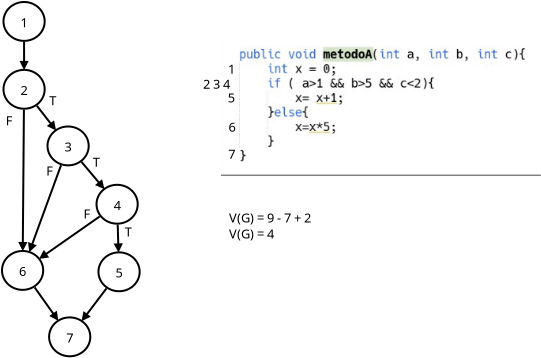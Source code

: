 <?xml version="1.0" encoding="UTF-8"?>
<dia:diagram xmlns:dia="http://www.lysator.liu.se/~alla/dia/">
  <dia:layer name="Fondo" visible="true" connectable="true" active="true">
    <dia:object type="Standard - Image" version="0" id="O0">
      <dia:attribute name="obj_pos">
        <dia:point val="17.8,2.15"/>
      </dia:attribute>
      <dia:attribute name="obj_bb">
        <dia:rectangle val="17.8,2.15;33.793,9.1"/>
      </dia:attribute>
      <dia:attribute name="elem_corner">
        <dia:point val="17.8,2.15"/>
      </dia:attribute>
      <dia:attribute name="elem_width">
        <dia:real val="15.993"/>
      </dia:attribute>
      <dia:attribute name="elem_height">
        <dia:real val="6.95"/>
      </dia:attribute>
      <dia:attribute name="draw_border">
        <dia:boolean val="false"/>
      </dia:attribute>
      <dia:attribute name="keep_aspect">
        <dia:boolean val="true"/>
      </dia:attribute>
      <dia:attribute name="file">
        <dia:string>##</dia:string>
      </dia:attribute>
      <dia:attribute name="inline_data">
        <dia:boolean val="true"/>
      </dia:attribute>
      <dia:attribute name="pixbuf">
        <dia:composite type="pixbuf">
          <dia:attribute name="data">
            <dia:data>iVBORw0KGgoAAAANSUhEUgAAAZUAAACwCAYAAADHTfMKAAAABHNCSVQICAgIfAhkiAAAIABJREFU
eJzsvXm4XWV59/+5n+dZa+99pszDyUACJMwQkHkeFQVRaylWq7aK9bVWrdVqtQ6vovay/tqqLRba
OrU4IKgMAgJCghDGhCGGIEkIATKT5OSM++y91nqe+/fHs/Y+Jyi+1Tfxd12/69zXdWBn7b3XfqZ7
/t73khCCAogIEzRBEzRBEzRB/zdk/r8ewARN0ARN0AT9/4cmlMoETdAETdAE7TOaUCoTNEETNEET
tM9oQqlM0ARN0ARN0D6jCaUyQRM0QRM0QfuMJpTKBE3QBE3QBO0zmlAqEzRBEzRBE7TPaEKpTNAE
TdAETdA+owmlMkETNEETNEH7jCaUygRN0ARN0ATtM3L78+aqrVcBRBE1xEutljCKiiIqCOPbxOjY
58S3r4ra1tuoKIiCGqS8f1Az7j6tOyiKlPeKgxK0PQYVaX8Wpf19pbw/pvxOexQvnSW61yWJX3vp
bGTs/b1eaftDqMQ/o/GyCnFurU+X4/OASHsGcT5qXrI2rX/E76jI2G/xkgECSChHJND+TfPrP/t/
otZXxq/tXvvSumZe5trv8Jt7/XhrHuPvI6gqUm6Otna6PHs69rFxt2p9KozNZ9wt4x7F34nHUUDK
syvlhu51opS91kHKc6+/ekZ+L02T2sc+lOxhxnZLW2MMhHI9zbhF0nJNZLxduteS+/KlHf9TwNge
xCmXvynlkrX5Tn79Md3X7aTGr32LzwVUx86Qopjx12SMr9pzG//9cQvR4qq9/ztOvrX/N+6Kjr/+
O0xJFZF43oG9Xo//90s/s69ovyqVFgXqQBMbegAB46CI7zWSYRJfIfGVOBol7oSJa5vZPhyKJUA2
M76Rg1Ya4Dyad2FcA2SYhk7HipCMkwHQQMURSEEhBCU1o6AWsBQkCIqVAnJHayeDLfC2wFIDFEsO
JO339+Y+JVAQJ2Cx42VkSd5GAWWALM6CBCAv56uQJ1A46GhCMNBMwVLH4LFUwFvEJwylUfGkQCIZ
Rj2EDsijbshqBQGPoYkjxeLwJEj5u4GoqE0wIDA0PAxJPyEYglZARlApQKeVo82g/L7TMcEYWgqg
XAOvHiMCEjcvqEPEY8hAOwFBpQ74OGmdFNdOCqBZLkQPojnG5JHhFUTiODVom18jE4S2UJByb7wZ
Bk1QagiNcq8E0SqoA9uHqiVIgpMEK5YeN6Wth5oWRBWD4JRyAPV4XmwFfKnNpSAXi0dQcpy3pLkF
50GU3BWIJhgc1gPGozIK0kGee4wNWJMgYvc6S75c298LY5a8FuwI4LFMbqt3GwAKsMOMUsHj6MkB
Y+Of1AEDvmNMh4+3G6QfgMA0AlAoeFWMeBKaJfsLNe1AJe68y0ElkCejOK0ian6tQNwfy5DhSUMW
jTgrqCZASi5NFE9VA+qriCRgNQ44SGQoicfChICoQnCoBLCeTCLXVXIb18fGVWktWGhPx48tYSh3
3/6W81Bt/1lrf0WpqCrGGEII7df7g/b/2VVALJCA2miNA8Z4or1YjYxlQCWPmsAYcon87Hw3RqMw
KWxpzVsIpdlUAfApaDeJKQAhBIcxUThEg8fjaSBUCALBpxgCqMdqAiaAa5K76GUIGYjBRrFPQMhw
pKVSaHlG4zWH4Ma8BSg9rKJtdRhAgoMgGDcMOAqqWAMYxTNIMNU4IzuMGEviaxiqSCgoTIIrLeVa
aGKMQYIFE6ICkTrBWqxU8GoREQwGCQbUYMY5AMb4aH+ZhKDKwHA/Dd2BqgWqqBkBKVBfgOQgGaIJ
oBhCtMg1MotKtORUPUmS0Gg2MOKw1uGDwZgANCHUiAZFo/SKAhpGiV6sB2nGAYYRVHOMhLana4wF
kahUaDEOiLQYQ+NaIHg7AiSoVkGaiMb3JFQwJATXhw8gtopQEIqCrjnHxKEZgy0tZ6F12BQ1gi8V
TMNE27qDAgsYAk1GUZOCrUWFKkocTckC1qMaEEkJISolZ8yYgxYo16SJUEF/W2nyu1JbipXeQstZ
EqKxgwWpYcRGHi0UbEupavsLoTwOgQYGi5EEtCvuixRYFYyHIjc4YxCboi6P3k4exYOxEGz0/GzJ
acaYvRTK+Nf7jjLa0t6ntA6dlLxsrQPvgAI1hmYocIAxghUPWoCC8RUKUXLJScUhQbCFxSSl0WND
3GMJ0aMRi46TF1paS4HSGJax8/PbkjGGoiiwNp6jEEqvcj95Jr/y+/vtzow3YAyULBgFEVGQG8WQ
lqeqdS2UElhQA8ZXIdQIeY3MGIKNijwYQyYByRUJDt9MEHy06m1rY6RUVp4gOUG0DFckBLVgDEbB
aEAoUKMEqwRbgAFT6lwVoRAbv9uelLb/oni1mFYwQCgPUAFSlNa6IiGGSQwZQh4dlFKpBNdATem+
JRlisnh41WGogLH4IjJ/apSEgENBQ7SKJI8CPIDBoDiENFrnWs6zPfSAlN6KCAQCqgFjJDoZBIJG
ZRX/yn9rwFPg1Y+9V74uQk7A4xKLTQy5z1H15EVz3H2Kse9o69/F2PXyM2LBOME4g1eP10Be5Bhn
CChiDUklwaunCAUBpQgFqnEeIXhUoyAPxHl5XxDUY4xgjBCCJ/cjdHQ7MDliAuDJisYYU4SxUyxi
KNTjSyEaFYfHaUDJAB+PuJj2iW95hkhAjAAOMYKQELyPAkxbvKIIBS3x8nsjiaZCSxS0x9yK6QSH
xRHUgLdQtD5Xhl1LhRKVSkEQX3qTFUQrGFFMCNigVIJgc8EU8Tw2mqOtyHj0eS1gBItDS0HYCtOI
yH6yrKPXLJjIKyEBTRC1kb29w5poFOcKYm3kW9EYLqBAtMBoDPh5I2QmoMYgWHKfARp5lCL+SeTb
vfe5vaJjjPo7UAgB7z3W2rZHMj7cJSLcfvvtvPrVr+bwww/nK1/5yu+8ci9H+z9RL6BUUDqBeFYL
QKUB1EljaBlvo3GUq+CDQXQISx8G2NIPH/nH+7l26VMMKCQeklBQw5N3CI0Untld8Kd/+xhv/MCj
nP2etfz38h1sF8V7xfkKtbwblxtSFbYO9PORqx7h0zdl7KjAsE3QYjIV70gLxYYuTEiQELAFpN7T
zSiCLyNVeSlImrQnVUZ0oqmRlwrFU5iU3KRkGLwrIGli6cFQw1AQjOKNIWcWznfSUQBhagwXmX5y
zRn1wr/dsJMrvrmUdcP9NKVJgwYUFqs1TOhkQFKGjJBXoC/AO//6q9x0zxNkpT4vbFxjLKixMSQo
oWSO6HznIQrVAGAsYgrEhBgDtwViixjGcZ7gCoItUOvBBNKaod4cIkjBSH2Y2267lTe96U2sfHQF
GA+uAOvja+vj92wGNgdTvmcLsBleMxpZkyJERYJR/u3qr3H4omN53Wsvpd4Yod4YIak4jJOozFIB
4xGjGKtginbeac+ePrbt2MLWHZvY3b8HNYqSU+3sYM/gIEa6yBuO91z+N/zpW96OEBCaYBvgmnjf
gdcKq1fnvOu9S7n7XvBFCkUVipQOPwMbusgEctPE2wyPR00DzDDiC1ShUMtgENbt6OeJLXWGrKNu
S71vI2dYr9hiv3PlXiStwGyIzkgTaFYyGhXPkHX8fK3n7X97HXc8+TijnQWZbRKkG5WuaPhpjPpV
ii6srxKA3ELTCk0SGi5hpOJ4ZNcQj+3KaVYsTalQqUyPMdzSrbM+x3qPBIMxFu9926Jet24dPT09
XHXVVft49jXAIYzESaQw4vrpSxr8bF0/f/ShZdz0cDQ0qxKoFDmVMmbdxNG0nTRdJ83ovpCS0Nk0
uLxAXZOmqfLUtjorn6/TL1WGpIOGCJmBYDKMZFhyHDlOFRsckkUR8tvS5s2bed3rXscNN9wA0FbC
IYS217dp0yY+9rGPsXbtWi677DJOPfXUfbaSLdrPSiX69tKyvqQxtlregU/AxzCVEDDeYIIgoQC1
CBUI4Cx47/FFgaP8LA6jKVo6NjOmVHnX207nT//4NBbNm0niAxUFY1KCRu8oKARV0tSwZFEnx87P
6AwxRBqNxgJ0XJJDY0hOCXE82krAvTSIvDcFhICNeQwvmPIPNTFy6gXxEp0Z9QhF9F7Ujyknr0CK
s4Y0gYVzUg5bOI2u1GA1QdRFQ7JMsqaqVNQiBVFR+wpGk3FWZ3TDo+0+loqPbygGgzWWxDlMmROh
lVMoIx2qjLu+9/zzrKBWrYEKG57ZwBf//su88Mw21BM/p2WcRwUNJpqlrfBPKwRUrq81FmscziYx
5KVCkZeelRqscVTSChqU4OP7wZczUtMOmymQ5wXfueYHnHf2qznnzAv40pf+EQ1grWW0kZEkVVSV
e5b9nBUrHuHzn/s8Glq+Rpkv0wyvns7JwmnHzWb+TMFYIaBlimUEQ6N0vgVRiSEsdaCOII7oC3us
KF/8/HdY9+RGbAhYClBfrkEaBy577c7vgUprA0pvP8cW4NTgCEzvMRxz+FzmTJuKDQYTDKLjeKV1
RkIZciZg8Bj1xCi3R8j54j/dzi+e2kqJZ6AV7omeasx/tY9EaVlTvjYmhsP2edjGA0FiuFM8SIYl
pYJlZpfhhGNmMGsqqJdo9LqYyzOqmABWY3QkEOWIaAE+Hm8vniJX/vkf/pt1656mjMZHb1CjPIh/
UsoMor9uYk71t6V58+ZxySWX8JnPfIbt27cDtD28Vtjr+eefZ8+ePXzxi1/kM5/5DCeddNI+Wcbx
9HvIB0bXUhCwQ0CMbVPU2igpcWUozCfEXc5ijLrUeepBJG3dJbqlwYE4xIIGZWonnHK0sKtPePC+
gq4COkIEBbTilGLjl7s6LZedP5fEeGwAVSllZAZSYExS7qoBWyZptYZIKB3Ul0EolScm4FpqibRo
xakNBYFgweYGkYB1WiotJSHDhFp0JwxgEryPSsEInH1iD6k/nKrxGK2iZYbPl9icqnrwBlMkGIG0
6MH49CVItKhUWricBFMmuSUi87xGT0JNTI5DFPSt12OZRsYCJVEMWJtS5B7BYCWBQsqwRktgtQZi
43rsNa5SyZRjjIrEoCEqIGNsDEWWSk49UZnQxnCVORaIR1ra962PNli16hdYByHAAz9/nDwLJBUD
koCx1Efr3HLrTzhk8cEceshh8dSGqKw1eCRp4kmZtaDCu998GNWKolJQuAghqbAH8TVMqMawLYKX
pI0WCqXyDxL3yDKJpOgh1YIETxuVol3RaxPPfrf3WiRQQkbiccdjyQk+jQrGBQ6anXD5H5/MvMRF
xSEGdLgMB49zNcr9MaV4BBBvUQqCzRguDiJnDp4ogI20jkEGjAI9Y2NSiWC7Uhiqajucs0/JR8Hr
bApmFPBUynEcOVeY85ZD6agINnc0XUFhlRSPUYsJgC0IQBaDhKSl5gghkJHRmaToaIFohpMWQCcq
E1Hbzp8ooYwc+DJ0Fp2435YuvvhivvSlL3HdddfxgQ98YK/3RIQ8j0b95MmT91teZb8qlYaHa+7d
zOgQzJm9kAeW7kYNHHcSvPLUhGrFYzLDD258jqYu4M8uLRCFRCt84ZpnqMs0PvfWaYym0Kz0089h
fO/nDVaseI4ul3DxhQdy7uEFDgOFoE7JDezsyemvDjNqpuCoYWyB0KRJjZtve5yfLHOIrXP62Udy
+YVgTZSlhApKwuZg+cVTgfuWP8+zL+5g/pyZnHrsFF59TDddCbQsO20n60sBLzEr8OJAnav+/TYu
fPV5nHp0DxZBtcIjzwnfuv4p/uL1U1h8aC8ZluWPGZb+fAP10T6mzp7N2efP5cIFTTxCoIMHHyq4
8eb72MQcjjky59KL5jB3SoXUCB0BCkkYyeHfb/JsePoZZk2ezFlvnMOmyiL2VB0jpkkHBQkuKsrC
YUMpwFMQCWxY9wyX//nlXHTxK1m7/mlCgI9+9KNc8bnP4pzjYx/7Ww47bBFZXvDUk0/zne9+j0cf
e4Kenm4uvvgiLr30D5k0uYftW7fwtj95B42RnD27+sErH37/35F2pNgUli29A+9jSPLOO+/kmu/8
F4ODg8zp7eXyyy/nlFNPQUOOkZSNG1/g05/+NH19fVx80cUM9Q0DIMHgiHNQDFdffTV33303jUaD
I488gve87y+ZN28O4qJAa9Y9q3/xFCeffBK/XLOO/t3DrF/7LIcfdRimUkc1sHHjRlaufJx3v+Mv
gGikGKNABRT6dtb57nVrWPfsMLu7HX/0B6fxmmOgqlEc59lMbn1gM2vrOYsWz2LZso2M9NW54Pj5
vPKMSXR1NFn3fB/fvO4RdgzP4UWzmP+4d4DrV64kYZTXnjWPV12wmJrkpRKWCED5NaSq3HjjjVx/
/fWsWbMGYwxnnHEGH/rQh1i4cOFeoY4W0qcVS/9VKoAsgkwQ8AmFSfDikCrs6mvw3R+v5NFnKhR2
Fpe/qZNTjplKN4FAB/UCvv/z5xkctBxx+HyW/2Q9g81BjjppIW84q5tqEnhx7Qv8x83r2ZZ182Il
5fv3ruW+5RlGtnDO2Sfw1ldNJYqhyWTGxJyojiASATyt8Xvvcc6xZ88ePvKRj3DXXXcxa9YsPv/5
z/OKV7wC4HfKuYQ0g2DQwmJszJtu3D3CD258iqc21BlJevijS47lj5cIqReqxjGSJdx894v0FRUW
LJ7MHT9bx+DADM44Hl57QQ+z3QBPPQvfvH4zzzcdu9Jz+fGtjrvveQSjA1x8zjxe86rDSFv6UcGY
MAbZLsFhHt/eu8cff5x/+7d/46GHHmLSpElcdNFFvOMd72DOnDlthWuMobe3lzPOOINvf/vbvOc9
7yFNo2oSEUII7ZxLrVbbyxvcl7SfzSFhpJnz0MrnuemWhzh48aF0T5rCLbet5t7HVsegmEL/QJOB
4bKWRaKV3D9csHOgQI1HJR6sFSueYPWT6znkiMPBOv75q3fzzLOb8RpKizWmuhSltVY+REbU4FGF
ww5dzLnnHE1H9yQGRsCYGBRCIqqoUMM9D2/hmu/dAginnXYSSVrhyTU7GBjIS0+p7cRCy1aWGFpD
BJek1LqmsvaZUYpCaeR1EFi1ehe7BuDgg2fjVXng0bVc8/27SSpVjlpyHLsHhrnyPx/khR0vljMJ
zJtnOe+cc5i/YC57BhpkSqmkAj4ERppw9ddv5vFVT3PIYYvpmdzFNd/bSaEQWnAeadVRjA/ctTKs
MDpSZ/OmF/j2N7/DA8sf4567HuD1r/sDnnxiPcvvWckPr7uBocEhlt97H+96519w6813MdRf5/ln
tvKlv/8yX/nyv9BsZAQfKLKMIi8gKEkSvZeskSFakDUzQqH817f/m49/5H+z+rF17Nw2yAP3P847
/ux/8ZObb8XZhC2bNvPB93+ERx5+jC0v7OQ///3bLFv6c0JeJm8DNBtN3vXOP+fKf7mKZ9ZuYseW
fm784R388ZvezpOr12BECEF5+pdr6dvZz5JjlvCK448i9zkrHnkUax15nuOcY/v2bWzfup1DDjkI
So8naPwtXyiVSicnnvgKTjn1FPoGc0aardMd06uqlnoDHl29i+t/+CizZs1m5uxZ3HTbw6z6ZR1F
mTRlEmeeeSbnnncsQeHgRQdw/gWncsErz+Pggw4qod5aergvz+ghBD75yU/S39/PG97wBi688EKW
LVvG+eefz9q1a9uCtSVEXl6hMP4wlKTtN5RAraPKiScez+mnH8vgYIPh4Xp59qJh4BV2DRQ8tfZ5
rrvhbg5YuIAp02dy652P8tjapwHLjOkzOefs0zjvnJNAYNHBB3D+ecfzqleex+JFvWOHklhL9dK5
t8ZfqVQoioJvfvOb/PKXv+SSSy7hhRde4LLLLuOxxx77jVLoN1EoPQuRGBZWNXR1VjjhhCWceNLx
DA0pWQlKtc6UfC4MjXpWrqpz3fWPMH9eL729VX627EEe/sUwmli6J1U47bSjOPvcw/BYDl40l3PP
PYHzzz+fAw88kBDAF9F7/lWKxmrLKFi+fDkXXXQRq1at4o1vfCNnnnkmd911F48//jh5nu8FD06S
hNNPP51t27axfv36X0HP7dixA+893d3d7XOxrxXLfvVUgkLIO8jre/jLv3wlhx4kNLNZ/OimHTx4
x1bOO7aTWihwoQPvhE6NEFjJy3qKUJDST1p0kGbTqfa/yF/9r2OYOhMGhxbyT/+0kpt/+CJ//VcL
oQIdFNSC0NNImTwi9GTV0oe0GKnR6YUlC3o4aHqDndvqESFJk4JA5gxNUvr7G9x6y24uOO5I3n5x
L5UO8L6XPf1T6Ooct/hjDkr8p1LGwj22UuGgQ47ikRWexgUjTOo2DA422bJ5K0ccOoce12DHHsOK
n8NxB3fz7nfPx1nl2b4j+Ndv38V/XPcsH37fAqaRs7g34eAZgcHOBmtWjtJdJHTnTUQCJBkrnkq4
b32N9/1hk3NPryChwjdv2c6dL2yjW2dSwZK2qmJMKF2ysdoI1UDiHHkDjjriEC686By+9Y3vMzAw
zGf//mN85ctf47kNm+iu9vC1L19NPlrw9j/5E17zmtewfeeLfO1rX+O6a3/MG9/wBxx11FF86xvf
4Jl1z/G/P30FeaZ87G//liUnHE4R6lSrKatXrefmG25jtN7gve+7nNNPO50fXf9jbrn5dr7wqS9x
1qmncf99D/L8c8/hJOGzn/kUqspXv/KvBK8xh6aWW265jYfvf5wpU6bywb9+L729vXz1q1ex6hdr
uPZ7P2TR4oPprk3j53cvJ00rHLr4EObNmc3Sn93Pml88TdbIcdVufAZbtmyh2mHomlLFB4+1DtFY
1+QcdPQUHHeSYfrCOjcuFzozoVsNLYhowxly4xjoa/LV9x/MgfM72FEPfCWbzu1PKecfV2VuF8w4
tYPRHJZdu5Wz5s3mdWeEiOTzWlo/aQRT/AYet9Zyww03sGjRorYwec973sPxxx/PnXfeyeLFi38F
KfXyFqmDiCEsbx7KK0DhSBM4/agOZs6A5XeuYmpxDB3B4DQlsYP4IFRxDO3YyV+//0KWLKywe+QA
/vW/dvP0ijpnH5XQMwVefyIQ4MbrPaf0VnjbOYB2RUAFhkBRAl+6UDEgFdpQ/FKwthTkrFmz+OY3
v8nUqVN517vexamnnsq1117LkiVLfrMCfRlyRQVMDm4ILbpRdcyoNDjnaMPB0/q5/6c5UxsKmtM0
OYV4vK2RScaOfsdX3ruYxQf2sHt4lC9dM4cHnjacdYIyo1d4fS+8WMCyHz/D0Ys9r33lsSQGampR
LSJcGYghUkeQFtTfx9Cxh9HRUd773vdyxBFHcM0119Db2wvA0NAQIyMjbZTX+LqUY489lkajwdNP
P82RRx4JwA033MCWLVu46aabOProozniiCP2G7x4vyoVIYYS5s+expzpjgpgHSyYO4nHlj/Lzj6o
TFGaBkZtGWCVEFFBWoHQiVClsI5R5zns0JnMnhGoakG15jh20WIeeno7u/OceZUcfAVVIbNKYWMG
PhdB1GOlSbAejzLshKG0hJ9rglXFFIIJwupfjuLtAEcddyTiXBtVOnVSFSn905inLittS19VACcB
rwXOVlk4dyr33LOeTXuqpN1dPP1iPzv3bOWisxYAKf1DypZBy5tOOphOD8bAgilw5JxOHnrgBZqF
oEkS49bOMSpKwwaaElB1EZGllg0vjFIPXZx6/FERsUTghBNncs9yaBZZO+8/njwR9mmCQVAKn4PA
tBnTOPWMU7ju2p9Q7ejh6CVLmD59OoMDQ2zfsYPVa9aSuirPrH+G7+z+HnkoqI+OkjVz7r3/5xxz
3NEcfOjBjDYzbGIJ6pkzfxYHLl6ISwqaeZ0dL25j48ZnmX/AfN73/veSJBWMMdz/wMPs2tXHikdX
sGnTZuqjo5x08vG87g2vxxee+x+4n61bt8WwgHoeeOhh8lCw5BVH8sZL/xCDsKdvDx/660/y/LPP
sWf3TjpnT+aee+6hd9ZsZs+exZQpi0CETS9sYtvWrcw7cAHqlb5dQ0yZPINKUkWsJQ8+1maoxxrB
qMEiGJ9SkOCFWFRRUjQlhN75s5le7cQWML3WxaSuHp7ZPQJFJ8YEnA2IsagZppAGajxechITuzYQ
XMyBFT6iU34Nee+ZNm0aV199NatXr6bZbKKqZFnGjh072oI1jDOBX1ZotLVJLNhs1ZEBBDMIkuBN
rURydZN3BEYlUBFIQjWiqINh8ZwZLJzmqBaByVXDpE5h165BPOCTIgJrQmCoWjCS5GATxGsJom7l
XC2uXRNoWgmytjJpCcAzzjiD6dOno6rMnz+fY489lg0bNjA8PMzkyZN/gzT69VS44Qj+KDqRMpfR
lBwvVUaTlOFawUhFAEeiJsoKbzEmMP2ghKkzugHP5K6ESZO7eWZ3Rko3LlhskWOcRdPhGG0xLYBo
o1x8G/N6RKCAbQM8WhunrFmzhueee453v/vd9Pb2YozBe8+kSZPo6elpFzWO3+Np06YRQqCvr699
benSpaxZs4a1a9fy5je/mSRJfqWwdF/Rfk/UG2Po6qhQsULImiRJhe7OBLFVBocietZbIZeYABQi
HBQcznYiOFSETArmz58BXqmZAvWGad3djFb62D0amNedxQI7FbwFL7F9ShCwEivevSgBQ9M6Mmfw
jlgYVyJXrIfdmxrUuqDW6TAOsjzWe8VUZrlxv8KjGo1WowT1WIHe2RWmTA48tuZZ5h5wMs/1DWNT
5YDZDsFRhMBgFpg1pUpVlCKHaiJMrTlGm8JIHUK3YEtcbCYWKo7cAKa0LhWGG6PkWiVNQ+w6YGDa
DMiLRnTXoV1y0CJfIttsmSV0SRRg1tlWmQVFHrDOYpyhMdKkb88evFeavsGyZfcC4DoMRTP+5o5d
OxjN6lSTKhil8EU87CYCJJpZAwTq9VEaoxkHLFyASx15ntE7p5datYYvCnb37WakPgoGFh64kEq1
wmi9wYxZM0lrMclfeE//ngEwyvwD5iFGSGzCggMOAAujjTrDw4M8s349Wzdtw1nH33z4w6ha1Ae2
bd3G8889x7wFB8bEMwkiDjFRmImJ9UBWYpjRiIuACU3x2AiNCGNnQQk/z21AAAAgAElEQVQoBpda
bJJgA6SWGP4LGp1DAUJR3rsBNsK5PVlMdpe8PR6t9+to165dXHjhhWzfvp2zzjqLmTNn4pzDOUeW
ZXtZrf/zHENLAY07JKaJCuTUaAQoTI3M5HgDBYHEJ1AUOBG6K46qQKqRj1NnGdKIllKjCB7EMyIZ
oSIUxO9JEYErpiVUiaCZWOgaa3tawrI1pxg6Cu3rc+fO5fnnn6derzNlypT/4XzHyJsmRhNs0VHO
m7LsQRklQvTrJUDFYDEKeR6wFjqmCtYJhBxrIi81sgKnFYwGrAQQoZEPgJEx1KXkJaCniCCZ8t7t
WKQSPRaBnTt34r3n0EMPbRsKLy1udM7tlVdp5dRaxoUxhs9//vPkec5VV13FlVdeyQc/+EHmzZu3
X3IqvwelkuOzPpx6eqTGaA4+r9PQAVwPZC6QV5uMiBLba0BeGIaKjLwaGTJVqObCnp1bSewCCnGE
imHI7yG1oyQ1xzAddMSydYQmzgekIMJMSJAwiUoBYoRZWYOZIxUybCx4JKNIBnB+Ct0zRxhePYnh
hjJqJFa8a0YSBkEmgSQlC8YkZ+wUIGXxTcBZQ4UGU3sMhx9S4YkH+jnnNGXVugrHHnIgB3VXyBux
nmFocj/1oRlIAXktI/gEmlUS26RajcrRaIEUBVNHC3oGGkxrtow4j3ejpJUuqpVeOppdOGcIqtgR
cCOBivckGsHN+IRY0dkK24CI0iwaZDQhNRQhFh7aSgpFjlffZrBqZwdqYG7vHN7zl+9i8aGHMFAf
pKOzSlY0mDl7OknNkOV1MkaRGmhdo0UuObgsomw6HJIKu/bspFmMUKnW6BvqI9cY8+yZ0oFUYsX8
jr4XGW4OI07YM7yHLAuIEypdKWktQQPsHuxDHRRFTv+ePiggEUdiLcvvfQAUUudo1Ausy+ns6GTX
izt5fuNGzjj3ZMQo02ZaBkc20/S7ycMsnFQIVFA1hNxg0gwjjsQN4G2DwiixF1AGEqjkKRXJI3pP
m2AtIgVpAZVGgq8MoTYhx+CBHFO2AakgRSXKEVUKm1EYj7eBrrKu66V0ww03sG7dOpYuXcoJJ5zQ
tlyvueYaRKQtaFqC5X+mXErAiWnG/nrBYTW2V6ka6ATSzJMMdUa+EoXcI2lCQ4coaNIq5QshUMgI
qr6Es3iUhCAdJI1ObFaL1riNNVqVsjgXNWQ2RKBOYcpmBtq+Z0ugbt++vT3HoigYGhqiUqlQqVR+
p8SzMC1GGyQHYseLqu/GGpgWOqg2c6q5gkYVEIxgEyXPckITwOA9GOtIdQqVvIeUstAQhwAdtoNq
w1EtIxKWbkDGehki+PEFjyVYUhRqtRrWWjZv3tyed3vsIhRFgXOuXfAIsHXrVpxzzJgxo/3ZSZMm
URQFJ554ItZatmzZwpw5c/ZLQen+TdSXwm/jthE29SuFQO5hy6YmtZpl1gwlMRmpGoZfbFIXGFXY
3NdkeGQU9c1Sa4Maz5MbB3hxOBZH7m7AivW7mdEZmNapOPUEiUpjsvMM1QN1lZKJNfbzsYpKrPp2
ScrgcEFdoK4GoYqK4YADZ2O98uyzAzTymBQOahnMquTetDdbVGKtiBoUg9qAWkeQFKux0cSRB85m
d6PJ408XbNtYZ+H8ObhKglbqTOqyHNjTycqntjOk0MCya0RZ99wgB87uoScNQB5rza1lapcyOgr1
TGgKNFQpsBw8S6jWN/PIU7sZtjDqhMdX9ZOkFYiBBzyWdkEmoYRkEwWureKkgvgQK4fVUmRNkiTC
dZXYQmPOnDnMnTuDnbt28eLO3fR0T2LxwYupVWps3bSNWtqBVYuVhI5qJ+RC4XOef+4Ftm3ewcDu
UcRXmDFtOvPmzGHtU2v52R1L2bD+Oe786V307e6jo6PKMUcfx7zeeaSVlAfue4gnHnuCJx59glWP
/YLgA14DReY5esmRuNSy8qFf8MiDK1m3dgPXX38DYoSFBy5k1qw5LFu2jDRNuOzNl/L1b13F1676
Ku/7wF/iPTz91AYGB0ZwrsKsOTOpN+oMDAyTSjWGY0pvwSUgRG+2q9aB4BgazmMpbCmAG0SrPLEe
SR1owIRYmxKsRIg6JtYCIVRtoF7PKEKMomUChYAYOwY5fRkaGRnBe8/ixYvbQuSWW25hYGCALMuA
GCIDqNfrPPDAA9x3331tBdOC5UYhrcQmiLEXRIh9HwD2Cot0dUIlHWZn3ZMbixeDt4ZClZqmWGMI
pddljFLJPYktEZEtkLLCFJsR6v1kGjFnhTh86echY4XkQRQxUWBC9FJayuKRRx5heDgiAfv7+1m5
ciXz5s2jp6enPe56vc7y5cu59957/4/hHdMSMPGXgUAwDQIFaUeFCoFmfYQm0W70RCWXuITUJPgQ
MGlKrL+qIwyPlZkpOIXUBgazaILmQI6Qh70d0vFAmhZwSEQ4+uijmTZtGj/96U/p6+vDe99GcA0P
D+OcaxsT3ntUY8isWq1y0EEH7VXr45wjSRKstQwMDOxleOxL2u+eiojSH2bwjZ/s4A+XGHbsVFY8
AiefdBS1VKlSZ3HvLFY+MsD3b9/AlEkz2Phsk5F6ztRJTQrfjVcoJGe37+W7t2zk9IUJy7cGHt/R
yRfevIhJRqmoZ1ShWoPj5gceXvkcHVO6mTolp3dGNwf0dlO1scgscY4583q5547N3PzQbmb01Fg8
tcKsWZZZc7o4bck07l/+OKP1WRw5u5c9AwMMNAOvOnUeM6fYMkTRTmnG/EoSEEnQICQKLsDRB3Rh
p87kR3c/ywyX0Du7J9bimkGm9FQ5+4DJ/GTZepKlPUyZY1j3VIONL07ib950EB0a8DqKSmxj0zul
Rp51cOe9/Rxz8i6UjCWHLeTkxcKDU4f43j1PsbFxOHkWWPPEdrxGoITHUQhYOxItQhwmxBJS76N7
bkIyrgakLDCTJkURG0Q6p6Rpwjve+Wf88/9zJV//+re555576ejooK9vN88//wLX/fAaiqmKcwlz
Z82ns6NK3+49fOM//ps7b1uKSxL+8z+v4tCDDue8c8/le9dcy+c+9SUOPOggnt2wkaLIeN/7/oID
5h3EySc2mT/3Bjase5ZPfORTJGlCs5lFoawCheH1F7+R22/5GU8/tY7PfPIL1Co1ntnwDFOm93DR
JRczODDKhmc3Uu2qctpZJ3LkkiNQhRmz5/FPX/5Hnn5qPQP9I8yYMZve+fOZPmsuq9es45STzsU5
g23BwACIbUUm1WocsuhQHn5kA3M7OphdUY5ZPJ96p5CJwWqs6McKkiXkAXIrqMaCUofBejj0wJms
XbuDZctnUq1WOGh+wtzeGilRCP2mzl8nnXQS1WqVj370o5x33nls2bKFH/zgByxevJjh4eF2uANg
zZo1fOhDH2LPnj3ceuutLFq06NdY8toOvbTqVGPjZaHs2UNXJyw6KOWe1ZupTZ3ClNRy7OHdWJPS
XTgGMdFgTHKMh54c+opmhAKTlh004BVzOtn4i6e5c/ISeib30TtnCotnVbGlQnHEXnLexpZG45PQ
3sfechs2bOCKK67g6KOP5o477qDRaHDJJZeQJDFAraqsXr2aD3/4w+zatYu77rqLhQsX/gYPppTk
Jvb3QgJqRvDUqHV1cOj8Xp54aDXTOw5n0uQRFi+ezTTnY8ulIhoOHiHxQmJHsKZOzuTYTrBsa3fw
AbN4dN0gkx7cQVdNOGRejd4Z3SRRg8QTNg74E4hI1RAMM2bM4BOf+ASf+MQn+Lu/+zvOPPNMQgg8
+eSTvPa1r+XMM8/Ee79XcejPfvYz5s2bx+LFi8fJYWl7rS2I9v6qU9m/nopCKBxHL+7isAPgxzev
5d77VnHSsQlvOH8BFUaB6Zx5/FQuOGGA5Xc+wcPLHuOIAxJOXzTI9PxhrEKXwEyzjUvPmslk7eOn
N9/G1lX38JG3HMkZxy7EFRa0A2tzkqTJySfN5OCFndx64x384Nu3s37N5tLyLCjCKGI8rzyzk1ed
+Bw/+fGDfOvff8rjK7Zh/AAdbg+XXdTLOWcsYPWTG/iv79zFIyvW0mH76Ki1Wn6Paw7XMvmlnLD4
WOTmPNVuOPeYuYxueoQDZ61l4XSlm0BHNoUe28NF58zhslcfyNpH7uNn372LoU2reOdlMzn2mDlY
sSR04fAYRjlgYSfnXzCbjc+s4ltfu5tlt6ynGE3p7hbe91cnML3SZOlPbmPNw4/yhxcfxLSuEWqm
GfuHAXthR8uxGqcU2iQnxs+DVYLJYqdYbeIqNrbizOsUkvGGSy/hS1/5ew456kB+ueFJHnz0IYaa
u/mjP7mEeQt7kTQQbE61K+EfvvwFjliyiO07t/HAgw+z4vH7IfGknZa/+pv38sGPvZdKj2XN+ieY
Ma+Hf/jnz/HWd/wx9WyYgw9bwMc+/SEWHT2fLbu3cMRxi3jjm1+LqzrUQNIJU2d38a///s/80dte
x86B7Ty/fSNHHncI/3L1P3HOBWfy5NO/YHR0lEqtwkGHLKCQHLWeWk/CgsVzeXrDWoYGhxmtN1mw
YCGvOP4V3Hrrre08VDy/Y+iYaA0K77psOgdM3cSNP7qT6669lT19BT3aT7eup0eeBA0xtCXQaZ5h
evIgohYtBHwgNfCWN72KSR0ZP735Zn74/WtZvepxtCir8UkJ2csz+ymnnMI3vvENHnroIT7+8Y+z
bNkyrr76ai6++GK2bt3Krl272p5KT08PXV1dbNy4kdWrV7eVzd4hMRmrYm8xLQEhRygwQekU5S/e
dj7Tkya3/egmfvCdaxke6CNBwQ9BsTt2r9YCI4FaNUPyvlgI6GOSPgHe9pZD6Omoc/utS/nhtTfx
xIrVGBqIliGBAvAaq/FLBNt4wee95/LLL2fLli18/OMfZ/Xq1Vx55ZWce+657RBZCIGenh6q1Sob
N25k1apVe4EWXkqmrAiL07bgY689gyO18GdvX8zUyQ1u/NGP+e63r6ExWCeokrCV7vBLTGjE8JkF
559jWnVt7MvnAqTQ4eCdbzmHrrTBT264keu+fy2PrXwkyhBaha4vHV8svG6du7e+9a18/etfZ926
dXz4wx/mC1/4Ao1Gg3nz5lEURTsEKiJs2rSJlStX8ud//udtD691HkSkXbeybdu2l12T/1uSEIK2
fnBf02gOX799Ey/ueJG3v+UYpqUutpUMYOxodJupxv0MMakHIF5oGMUYmNaE3EDmovtoFRIvNK1S
GKW7KaQJ+MJD7PrCKCa2XhBwZadZZyGhEd1L7xgOComlUaJOOnJI0z0IBUNmejtj0ln2YTJGqUqs
Apbxjqvu9a94iVj7Iih9PkEMdEhkLIfG1v3WkqtSSMTnF4GyzxZ0qVL42FBRaQCeBh2gxOutmCuQ
GlA8jdZzK0rpYE10p1NRrICjQTysFi2RS1loYq2wZftm8jCMDz52NrCOZqNJklYI3pOmjjxv4lxK
nlE2ZAy4NAbI8iLHFwVJkhBCIE1rNBrNmIC0grWQZXnMqbikZISxDqrOWYoip6OjRl4UZa2IodFo
kJRM4IsCl8T2+604MtCuNfFeMWLwISdi/KMZKEZw1pEXBRpi8jzPC6xxFIWnVq0xb+YCfnbnXfzV
Bz7IXbcvpbe3lzRtPYeBsnI88kcfsT7DqNDloaLQSPoI1KhLjSkKJiimCf0VGLEwtxBUlGBoncB2
i3vvoWJj0CkBTAjx8QG/IdY9PmQxPjE/vuCxdW3Pnj0cd9xxXHvttZx88snte4hIWeQ59jyTWMev
MSSUN8E6QrBkZWyqLmXDVA+d1lMETwhp2ZIEOhlGQ0JRVAhJjFJUiPU3RYhNYFUhV8hz6KgqVYYw
mmI0jUWIZct41FIU0TsZX1Xf+n9LXrXm2qKW1d7f389xxx3Hj370I44//viXlW9KBmoQ71oXwNXJ
cTRxZF5wNrZUMkopRwLDwBAwM3IUGix1o2QCk4InqOLExdAmcd9bLXVdUFKrOC2IVWcSowjlEL2U
GarAXnsKYwWeWZa1FcT4ppFXXnklX/3qV3niiSfo7Oxs51paSfvBwUEuueQS1q1bx2te8xre/OY3
c+GFF+5T+b//27QU0JEVTAmKd2CCp9NE1BUa8wMui/0GGx2R1ax1dJHH1uumRkIg0UASiOgZa+nU
Bk4VcRXUg221Y8FTkSZiY4jH4hAf+/SgNYJGgdOdDKMySs3PaDseaCdqAgk5Dk8nQlImv5vEZiox
ODG+45+JvZ60jBgI8VkkkZXoNo6gUJWh2ILFA9KF+ILUZTip4b1SUUPwDZzzqDRxLkGLSWVlMVRM
fApK4sa8DUs0dIzEJv2hDHkZC8FHRRhRKC2RFcfb6itkBQIZ4jx5I4uHl4D3TZKai3NQTyPLcYkh
8w3EJu0HpPkAIXiMFSppRB+5JKGZ17GJRdWXwiqACbgkxfsMsTH3ZYzBZwWBgE2E0WYdZeyhbJWO
hBAyVBWbCnkxEq1XJ+QhJv7FgZpA8AExri2LxcTcgQ8BX0SFZhJDMx8tlV9GYlOKZo4CZ599Lpde
ehn/dc1/86lPfbIcQct+H2O4qZrjFUZMii3DF7WQxmeFuPjMkICSpgVdItQgrn2IxkjVQO4DzlpC
gIqN+xhCwIkZgyr/hhjC+BDX+KS1c66dM/HeMzIywjXXXMNRRx3FkiVL4rqUyd0kScrOyS9DViHE
kGOVlFAIzkUEk1qw2iifkZcSytMlQTBisKWSUQWjHlGPs0JOQlCwRqhViX39TIunWv50RFpRWulj
+R/aFnlLYb5UsLY+MzIywne/+12OPPJIDjvssN8oMKX0zOLCtq5WMRQkNDCmilFBQzTgTAA1Qo2A
I0d8AhK7p9dQaijGB8RZMslJCaQKqtV2ziixBaKhNDzH4NPtpafMdYwzV8c/I0VVSdO0rUBbZ2J4
eJhNmzbx2c9+ls7Ozr2UTWtturu7+drXvsa1117L7t27GR0dffkz8DvSflUqRqBmRyhkiCRAIC8b
6EVLVIOWXWoNGEsITRKb4HUUozFpHCyg8dkg1io+FKiJz/TwWcClsRYZyRASHAbRFgY7PoZLpOwR
VZYDeASjFdD4QC0NYFPIvMVKGbfHYIPENvHGkFhTNoEjxppf4p9IKz4aKBFWsUmckfK5MRIf9hUD
yBr7WpG2UoM459vN8xUXH1DksrEDoWlMJQYQ00TK1KpIbNMdn1uiEGLVf2zCGZAW05YP5GoNVEsF
FMHzAsFgrC3vCnnT42y8d5pUyIvS8ygxx6pxXtY4UCUUijMp6gVrLHmeU6t2kOUZqpDY2BxUg+Bc
rGY3RuN+B4+xBmct3rfqLJQiKxkpBBSJ91fFiAVCu2peffxtkDFGK5+94kzZ6gMT+5uFIvZNC1FQ
tJpnVisV3v++99G/Z4AQtISIxvXa68mQhUVQUhMbCap4JKsgNubSYlV2AeT4zGCTNCZznZRJ8UDq
IGgJQ203S4yGgJRn4+V0SkuhjLfUVbXtJbYKH/M8Z9myZTz22GNcccUVeyW728IphNKjGxcapaVG
W89MjagOYyAUHmNd2Z5I4jUaOHGEYDDEJp9iMixKUCF4Mw52m5R3jWdVAUKJSgQwra50UTa0zklL
cY5HOLUEa/R0XftaCIGlS5eyYsUKrrjiCqrV6l5K+FepnLswrpVdjHIkIog2YoGwraKFARstfisR
vWWNwRcRAGSxEOKjFbwGjMTHcvD/svfmcXJU5f7/+1RVL7NmsgzZF7ITwpIAYTMsly0KqCiLcGUT
f4Ii6wUExIuya4CvAoIoqMj1qiACYVUISyAJW0hYkpAVmEySyTqZycz0UlXn+f1RdWqqOzOTKG0E
b3/y6nRPd9Wpc07VeZ7nPKtAWgUVL7X2A3tdMIMo48Mfh5hHr9OlurhaY7DrdwrieJLJJN/85jcZ
OnRot+dblsXEiRO56aabtjMv/zj+qeovX2BtJk8679G7ooL2VIaEr6kQDSqJCHQoj7SXxtY2bjqL
RgehUL6DpWx0GJCkBLTy8AMHYNJ+IiAIlg2hjxekgdBA7QVqEYswx4IGURaiggzCYTmXcOcAon18
xwo4IcH3jgYsQasgliaSp4z9hHB7YphN+HWQeNQUXM3jK5+kpEAHD4PruTiJJIKFNjYZ3DABoxXo
1X0Py3FBe2BZiFSGakKFZWUQgngYvDRoJ1AZaDdIoa4CKUgkqN3RmSAzGICPScznI8pjbdMasm4b
ge+8RmtIplJ4+WAXorWP5+VJp9P4flwFEcyB1n4YJ+HiOGFhM61JJFJ4novjBEwm/oyZh9kwgXjs
gfnd5Hsy3i5d+eMboiMSMFGTzkPEJ4gpNP76RqecJpPJBBKuG2Q8HjZ4ZCS4BH2RQAUVbC8IfYQI
byeifdy0xtI5HAUqG6SA9x0dPj8aRzKIpIIIW5twhxymAyLQ/dtWSAwJPLCipJqiguSnXcCM3xix
gUhvHo+qBmhtbcXzPOrq6qL5TCQSkcoweJTDnZgKy1SHjETcDpTjoLQmKGClETsdrBUFQVXNYKye
b2NbSZQXeKgoAr93wQKdQinj91SFVpq8zmNbgQhlS6JzcJYXep/ZAQPuJogzPu74MebvLVu2RAGC
0Ti7pW9uuH6dzjWsCAsGuoCHLxJUgNU2iIVYEqh7bRvft7Bs8C2NJUGWdQBteXiWi+OlAsZhSaj0
DNad54eZG0gEvxfp0M1OJR5rEl8j8fEUM5ti5lv8HbDN36Wk/yVhKl25pPm+T2NjI0NGjIgKRAWZ
zcMCURKopwIqnUfh44ca2IDSBxJMEBAVtBncLx/IEtR8dApL96pMSAQSQTEhsYI05iqPJDow5bRy
1EQeWq7ThuDi00GK6mCH5IdpIkKVGiIBA7IIdyA6jKjXiO+RsMNYFW2ZFRfpqbUFpkqeCuuhaxVo
1UVcTIZX7TskOtWqoVuhh8JF8FA4CAlULFAuODYb6MB0VTA3likaBUE1yqDEccGCwQv+FDucb8OI
AqVdsFsJgv607wVSmRUu3ALfpO4MoIWS77boyjDZVRt/D6To87bPZPfXCu6Bis1+4fmxc7zYKaZ+
s07h4+JbORypDHaZJjrcCgkU8bmLq9VUQfux2/TPh5hwPBUxAdMzC3O/48fH+xl4SimyIGnAPJcu
WHkwlTNJhdcBlBWel4OoUmpnWLGoXMjSknQhv/9TEIpIGJZatGUhLIEZfKdDsdIKDfsxO0issWBY
oc0zWGdR+a2ipbEtMwmO0Z2/fwZREvVXcS1kCLbYdb3rwptloVGBlwdFSeOEUGKHoBBBZ3xEKAgF
UBB4aQRbgagKYwFTCYlnGMkKwfmSsAjqWgQLRxHsooLTgjQJVmgz0WE8gTbEWSWDpjwJrq2C5CxB
GQ+FshOBOg0B5QeaMR1UCtRCZ+r5zg9RLQkRN5wNu1N9RqiN0irQu/tBfRFfC1awNaHzYQsM75Gz
gDJzG0opYazytosznGEJlhMKPC9UI+ig0mLCdgK1oHKijZnahln0pFLoCfFU+F0d+4+Qk9gEFnzu
qW3ZzqW2bSOsBhyeFrDhoCRHIInGL6NVnEDHdjvRPelsJXaF8H0nExTD42K9KJ5FFXs3Cpxgh6Wi
cwJ1ofnO7IPMivYxM9L5knAJB8Q8eDep/3cKa4VoPHFmb34I6AXGWcOs3XAWgt2HQmm7s7Q2Ooxj
swNNhApjsDsvxM4c285GSZhKPLKzIOU2gU1Dq6DuhCV5BIcgYVx4roCvHHzAIUNA4J3IOwZNlDpE
GalaHHzDNOJMRZKYWt/GYhtIQBaooH64FqG1vYM5s5fSq2YQB0zph+Mk0CTwtIOtQinT8UDlEZXE
9zRJscB28dwskuyFBnI+rF2zml2HDiKhvICB6mAkoQU5loS182E1pMS2NOKHOlGjBbMJomsRfK1Q
OhUY3y0Q7aLssKi3GDG4sxaGRL47ZuxW7Hqx+2XIokmJIRLYPITApqSCQlNG2hYRLLsbfcxnGmbb
0R0B35apSKCZCdl2IOl7liGNgXpDhdOrCRiLFTGKxDbtbQvzIOx8KTXORKSACYaMNC74hAzBCjUK
SCDIB4GUnYkSA+1EKNqoXPgsJhBsImklkuMTBON3McLezoURCgxDM4wvRCRNhNKishBcRBR2yECC
DB1uUG/Ft9GOHy7r7dz7fyMeU7InN667NL7TGzduJFCo+MG2169AdGicVj5aeaBcVPiIWjqFpVPg
2wTxvV7IJALDZ8BAAv2nJRL+TliGNhvuIhRB+eJw2Usg9WN2F1hksjleX7SMhRtaSBHUzU5mEujQ
XpNPBFHOvgrcirUteMm2QCXkJOnwAwXcA398mb/OWsNWDRkcPBxEJRFbItdWZUkBQ4n80wF0ReAF
56to0xFuHLCUILSjHA/EC9X7NkHa5YCTmukwUNHL/Ov6WRWzWwyFLwVo7dK4ehU/+MEPmDxpH/bf
/yB+/vNfkMvmo02f7/4DNU4/1YhJwz1pzCJCH595r+B7iwQOtXSqTDoIKnpCsJu0O68hQqCCDF6d
3/fUh9IjeA7sUAgJ1ALBWtQF5HSbPYOAJrBbIclILaYxOw4nsPNpu3PJqrAlKZoLXAhFSEvC186k
sFE/bEzW5vh9jR/iE9RLkkiNmSPIuBemxsHDNiXGQ5icFrHFuQNd2rYEwGcJJVN/GTdFCHL6e57H
sGHDkEifGl+WBITWqM3CPzu1WZ0LXSJR3yB2Z8zvgFLGBa9TxSWAsgLDsxbBFwvPh7q63nzjnJOQ
FCjTP9ssjKBYjg9hfYfgs02YNlDZWApcDRubM2QygSOAH6qSXN/DsULJXgJfl069gXROhKnJYgdS
npfPYSWciB3kch6plIAWLMchrlkppDtB+0qMzNf5QBYoV9S252vPx0oEAS25fJ5r//sHPPf8TE45
+TSam7dw8803kc1lOP/8b5OuSGInHIqvvk3jPWJ7FNO0U0rKup025e9dvDrWYsjCxTDywBMxUEVK
UFpXOqtTmi6Iiv1helisudsZNEVFZvrwXReoa83zZB5hozINdni1KggAACAASURBVLhmGxsfm3GC
LdzzRAM0z7yo2HqlswJs4QTtlDmIXzOiO8YGGlEsFbs/gfq7k16FY1JmmKGkFluDgR9P7H4XPHNS
9Cnox2eXpZSIqViWFQUpGbuKbdusW7eR+v4DMAtROxkCuScRI32JwBMLwM4EUgxpjILBtUJXVoIy
udGuNPSUcVUgDQaJ9f2QKSU6n3XVhkoEW1JFb1Z93ERjQx7PyVE/pC/eiAT4CSy/ipR22NrWzpJF
a+g3ciANW7ewfuNq+tf1Yq+BvanolcID3pjfwNaMx8bmerSu5cVXG0lbHQzqk2L86KFBdlKs0Oks
ZCwm+SQ2NhabN2/ilVmzGDt2POPH7YadcnDJMXvOLNau3sCXv3hcELdQoIPwITTaR8wpKHSPyeFE
mO21E+HvkSHSwqTXthICysPXPu+8M59n/vo0P/jBfzN5n/0YP243+vTtzSOPPsSXTvgCI0YMi/IM
xe686djf8bQIXRvqixda91HQXaMrMbDrxdv51Q6KjjEEkqgieEaD5ZOE0BCmAk+9MLlawGZCnaYR
dw3xCZ0pAiRiXbR2CjE1l/OIF2COM7pC0ST4OWQqKApse9Fpecz67iSRoMgHx0t17Oq50Hsw1XkN
IxnpxE7U/nnhc+AE6ycartEoOLEZCG6ihiBdviQQK6ZeIAESeKUavmKrFIHlxYPwibAj20zYZnQB
FbtKz+l6Ps0o6a2LE5zIzY+4OiaJIoGpnxBNW0RTkhTrnW2cMH6ja9ihE25gkbeDus9hMKPSwU1F
kkA1aIs1qzfz3nsf8tCT7zNzXhZLV2CpJNrx8Cxh9aY2/t/jW3jgiQZefmkFL765lvsfepOn32wi
7wUGt+Uffcg7C5vY1OqzuWMt8xa28e6SJXz48TpcV8KxGSNesJ23SIQuAGayYMaTT3DJpZeQzXUA
wvy35nP5pd/j3QXvBqYZUmDbeOIHyTCjBWujw12QrwURY0cxdS87/3XqhUMvsLAPRsoSUVgqwYzH
n2TgwKFMmXIAt/7kVv7617/y+c9PY+XKlaxfvwHHSUZtzZ//Dt/97kX87nf/g+/L35mUzkgF8VdX
zKD4mB15qaJXcZs9/d5TP+PHJujSNmLUl9HhDgV9MnrGqKlk7BXv1t/P6P5RKCKNa4iu5jJ+giJM
KYEdln+LT1OwVs2aDo4N/gUZmQun3sxj/BqdUv/Og01QnyHeFTOoQrJuhUzBgsDlXFmdRc3MvQuz
Dliq8HQrolQ9PZeFV/+soiQ7FROAZQz0JoagT58+YdiHmbCixVj8PJEoDi7dRu4uPtcOVQ6YTaMU
3jYdMbNAQth/v90YPWo0W55YQk71wpYUWmm05QVWHGWxbEuSsZW9OPHzw+hIWTz3/AZeWbCVA/f0
GVpvc/yxB9CWt/jlA0vRTh2nnzGKtBpBDTapVKe0oyJpLZCE4n3v3bs3V1xxBaeccgrfu+p7XHfd
dfzq3l/Rq7qOq6+8iqrKajxPY9uhR50Cs9jz+TyJRIJMJsMzzzxDQ0ND5KNv8vwkEgkqKir4/Oc/
z+DBg7uYOgkdAIL5Xbx4CbU1tSQTKdasWcOsl1/mm9/8JlVVVXz8cQMHHXRw6Ntucf/9v+G+++5n
zpy5HH744QwZMqTre9TdTdshgl5qytJFe91eovt+KpzY/e368M6o8O6upyhYCwXn7zyKWkT36HaX
VDxQVWR4jtZirDUTTxH+su18xI+Nfdh5PDW8ZHfu7MU3mVAYNn8EDMTe5ryQIRQ00YUP5jYPz46v
jk87Sub91VXkZ2NjIyNHjizFJXpEJCMbIUfif4cyufZR2FSkHOp6QYWVCvKCdYCVVKRsG08USa+G
gbUuk3ftw7jeijZl0zamkqXzg4JdgqZ3yqKXY1HvbUIyWUbao0gnvSB/kKfA6QjsMcrsWrogTkox
btw4vve973HRRReRy+WYO3cu9913H7169SoIdDKBbiZVtQlgy2az/PnPf2bu3LlRJldTWwFgxIgR
7LXXXtswlXgfzL3asGEDNTU1JBIJcrkc+XyQtiWVSpHL5chkMlRUVCAinHTSScycOZPjjjuOAQMG
/NMic8soo4zPHkqWpiXuUmyiQPv27Vuq5ncYXdk4tdZYYdS1ANrXeOSxbMG3NcoSlPLxlSJv5fCd
ZmrqdkF8D9uxSSUUrX4rvt8vSHyH4ItCHIWrHXxH4Wk7cMVVhBGyKuxMz9v5U089lRkzZvDb3/6W
a665hj322APoZNRmPouDU23bpnfv3jz44IMFlf6KI9O7Q7zOgmnP8zwqKipIp9NUVwf67yCdikVl
ZWVUbW7q1KksWrRom9xCZZRRRhn//ISSOwVFWsgimhpk1fUDrw0VhqHZLhkEnQ7cdxV5XGWTtTvw
KlrxncBKEWi8NR2VGTQ6yFZtWWhbcB2PtpxFxraACpI6yLmlxA6iqsXu1tpmiPGGDRtYtWoVlZWV
rF27lkwmQ1VVVUH21TjhVkpFaTay2Szz58+nqakJoKBQTzKZJJlMsu+++3bJ3OPtKaUYNGgQq1ev
RmvNxIkTOeCAA3Bdl46ODnbZZZfovOJdSTxtSBlllFFGyZhKPPDR7FQ2b95Mr169SnWJbhFzrNl2
l+L7WI6DinmXJ2yotJI0N4NrWaH5O4mFIilVVLg2FVqBtrFdcFwby6s10V3hdkdISA4H14R/BRYP
gWhaexDgtdZ4nsctt9zCkiVLuP3225k+fTpPP/00Z555ZgFDiedqMhXcTOW3W265hVmzZkWqMcNY
AEaNGsVdd9213R2j7/scfvjh3HHHHaxcuZKbbrqJqqoqnn/+eQDq6uqia5t+xfMRlRlKGWWUYVAS
RbhhIkaiNgVjBgwYUIrmPxFs2wlS+xq/ci1UpFP0qqlm47omVm/w2dSiacsG8SyKwFXQ81XoDqxR
tgqyjdoqzIri49hQUV3BxuYcq5s0m1tga8YLwjx9L3A8DDlcsXeUke4feughHnnkEe655x5OP/10
zjzzTH70ox+xcOHCgpoR8ap2EMy3bdv069ePxx57jObmZjZu3EhzczPr1q1j8+bNNDc38+abbxbU
0OgOlmVx7LHH0t7ezqOPPkpLSwuNjY38/Oc/Z+rUqYwcOTJiZkopnnrqKQYPHswJJ5xAW1tbWf1V
RhllRCgJUylWpRj1SEtLSyma3y6M8itynil4WWGdDQelwA6LRu07eSBVyXb+372rufM3y5nzziY8
CTKAJd0UFjaeY+MlXHxbk/BrUGHiJ622kFEZJhy0O+32vtx2XxO3P/Axj7y8lI2i8ZNb8FWmy7g6
w2A++OAD7rnnHk488UROPPFEbNvm7LPP5qCDDuLMM8/k448/LmBGxbaV+FzH5zye4rwrW0xXfdFa
M2DAAK655hreeustzjrrLE4//XTy+Tzf/va3qa+vLzh2zZo1bN26lbfeeosFCxb8UzJcl1FGGZ9N
lCxLcVfpuJuamhg4cGBpetrT9QsjBItUYNLl56ynWL3aZXVLB34+w/ABVQzZpYJsTrOkoZldh9TQ
p9oDt5otec2iNZqJQz2qKl2gAl8sXD9BYwO0tLagdZbevWDEsHpslcNxLHzROCpMfW16EM7VunXr
WLBgAfvssw99+/aN1FYfffQR77//PgcddBB9+/bdrsH+E81bjGkppWhvb2f58uU0NjbiOA4jR45k
1113LajbANDU1MTbb7/NBRdcwG9/+1umTp1a8r6VUUYZn02UNPV9vMSpIUJGdfPpQCxK21eIp2hP
CSI+ad/BcTPg2IjdgYiHZSlUvi/aEnIJwWEreb+dCmsQ+IH9RJngb7vTj1nbApaHTw5bKogSOxZ5
XJnPRn1obBZKKbLZLKlUKuh1rPhSqWCYW7x4T7wAVC6XI5lMRvVK4vVPlFI8//zzXHrppcycOZP+
/fsXjK+MMsr4v4uSGeqLU7TYtk1DQwPDhw8v1SV6uLj50GnHiPRfBep+C5OyRARwbCw24igby7bA
Cmqg49fhq6AqScIJy5/6Cm2lqbBTQYZ+Fab5sVqDjNiiEV2JIgmi0L4NVjpiKLAt8zUGdbMTiBdZ
SqVSBYzGnFcqwh0vcGQYRrw0aSqVioIsgeiz7/vMmTMniq8xnmFlhlJGGWVACZlKXAo3kq+Jdfg0
IqhI65GQyjD3j4DYUcYjrcKCVXbo6RRmCsa2wjrbGlFBnUpLgghpy1KhJB+Whw0LdnVXpS3ORMwO
wcxf3GZidhSlJtym/WJDu2E0pn9BxcSgJnYul+Ott97i8ssv52tf+1qZmZRRRhkFKFk54eKgOxFh
2bJljBs37pP1cEewwzsVop2KqXrn++nIpi/4KCsIXHSVkLM0FSi0nychLlgplOUgYhEkm/NA2WgB
EQtFEEiJ2EH5WBW4MhervQzzMCUCzHfx4+KuuvEdSqmIeLE9pbh/XUXJm9/jqjlzfDmivowyyoAS
MpW4asfsVEzakH86QgYhqDBdfSyLju+CSFDP3VJhiEmQNVkpC9wEPnncRDsWDgqbpCQRZaF9EyEf
8qLQxUzEfBHvQyHx74lgm7+L57yYKXd1THfX6I5xdTldRX3pDsVBl931KX68cdToKkDS7Iosy4oy
MOwIjB0nfg3bDureF9vsTM37+G7PqBlN1oAdua6xC5r4q+L5MOMwx5rf4+/muJ7m2fO8AqYcd3iJ
59GLr6viPppdrmmvu7rsXfU9PjYzd+Zv07aJkzLvZl4Lat2Xd6xlhCiZS3Gc4Bi1yZo1a0rR/PYR
uQ+HO5POqkDholSIFrQO331F08YcTc1ekM7bUigcXM9DiQrSuWghk8/z0do8Sxva+WhDhpwXhFgq
1ZkkTnW1G4KChb506VLWr1+/jbG7+GUQn0vP8wrceePMI05gXNfdhuGYlxsW1ypmCl31obg/XX02
th5DrON9MH0y/YkzGTPuOPHqCrlcjg8++IBVq1Z1uUszbRjia7IIxBmKmec4czEE23zfHeK2rI6O
jug7z/MK7gd0MgXDcAyh3941TP+MY0ZcDRpfR5Zlkc/no7kz7ZtnwZzv+37EBM2cmz6bXXH8/udy
OUSETCbD4sWL6ejoKGA0pg3TzvXXX8+kSZMYMmQITz75ZHQtMwflWKUyDOxrr732h1Aa9ZfR/8cl
ooqKik/cyR1DwFlMJtFwY0JUR8RK4vsWlmWzfkOGO37/AUua+3DAng5aWfikqfQqsP0EIhZbch5/
eX42v/5riteXt/Lepgx7DK+hV7p7YmjmMO5VtXr1ar785S8zdOhQdt999wKDfE8Sv/ndzGn8t/jf
hgAUu/3G7TDmlc/neeWVV5gxYwaDBw/+u7MdiAjr16/nhRde4LnnnmPx4sVRECZ07k5WrVrFc889
xwsvvMCKFSuora2ltrY2UufFPc26wvr16znxxBPJZDIceuihBcwkTnyLCXpxe7lcjrvvvpvXX3+d
uXPn8sYbb/Daa6/R3NzMrrvuWsD4u4Mh2uvWreOll14qGHffvn0L6gg1NDTw/PPP88ILL7B8+XJq
amro1avXdlWDpu9xe1ucSMezKRQLIOZzfCz5fJ433niDl19+mdmzZ/P+++/jeR4DBgyI+pJIJFAq
SCR66qmn4rou++23XwHzNczr3Xff5dxzz+XQQw/lv/7rv5gyZQrV1dVRP7f3PJfxfwsl9f4yMAtj
p7kTR4WDzB9h0hZR4NuB2kuABHgIFb0THH/0UCqqUtiuwhaF7UDGCc50gKUfW7z4Jpz5lQr679Kf
mkpFfXXXxKFY1RRXIUyfPp2amhqOPfbY6HcjofaEYnVG8fyaxR83tscJUlzqtCyLjo4OXnvtNS69
9FLef/99Jk6cyLBhw3Z8joHm5mbuvvtuHn74YcaPH097ezsff/wxY8eOJZVKYVkWa9as4frrr2fe
vHkMGzaMlpYWcrkc//mf/0kyGWZS205W47iLc7F6x/wuEkT4FzsaxIWbbDbLFVdcwaRJkxgzZkwk
UVuWxbRp03qc+7hKq7m5mdtuu42//vWvjB49mo6ODlauXMn48eMjgr9mzRpuvvlmXnrpJfbYYw82
bdqEiDBkyJBu77XZvcXfzZgNofZ9P1pH3alCi9Vyf/vb37jqqquoq6tjl112obGxkWw2y8UXX8w3
vvGNAsFv4MCBnHnmmfz3f/83X/ziFxk2bNg2/WlqakJE+PrXv85RRx21ze61jDLiKGnuL+jcvluW
RVNTEzU1NaW6RA9Qnf8bW0csH754oEKG4QHJlMOk3XfBUgorH0r2ro+XsPBDu8umFo+c3oX996wj
bdskTF357SBuYG9oaODxxx/n4osvpqKiooCZ9CTZGdWJZVk4jhMZ9OMENG5PKG6rq8+tra1cdtll
rFmzZhsmtaNYvXo1Tz75JNdeey3HH398pHIx7s9KKRYuXMirr77K73//eyZMmBC5IhuGsiPXNePM
ZDLRjiT+XBnpGDrVT7Zt097eTmVlZdQGQDKZ5Mwzz+Sss86K7k0860BXKCbWq1at4m9/+xtXXnkl
J5xwQjQm27bJ5/OkUik++OADXn75ZR5++GFGjx4dHbM9wSrO/M014zaU+P2P2yi7UpnGcffddzN5
8uSIQZ522mn8/Oc/Z++992bSpEkFx5544olceeWVPPTQQ1x++eUFQomxnXieR3V1dcHuOf48lplL
GQYls6kYyS5O4Ha8eNMnvL7qzDQf+AJbkU1FWS7KCeJStIbHHlnEpf/1FKdf/BS3P7oVnAw6kUeS
NlWe4u3n3uX8y17jnj99wIo2zVeumsMJV83l4jubaNjQs+EbOgmi1prnnnuOlpYWTjvttIgp9GRA
j7dhFvX999/P8ccfz4QJExg+fDiHH344jz76KBDsHC655BJ++ctfsmzZMlpaWrZp20ilt956K7vs
sgvf/e53qa2t/YeJgBlfOp0mnU5HQoNRlxhDbjKZxLZtamtrIxWoYQA7Ymsw9qTzzjuPiRMnMnHi
RO666y7a29vZvHkzl156KT/96U9Zvnw57e3taK2prKyMbEjFRLm1tTUK6IQdc1LI5/MRw3IcB8dx
SKfT9OrVi4qKChzHIZlMFuwOtdZUVFRQXV0d1Z/paZwGJkloLpfjqaee4gtf+ALjxo1j4sSJHH/8
8SxYsKBADWbWWyaTYfny5TzzzDNccsklLFiwgOOOO45DDjmEiooKKioqqKmp4bzzzqOpqYnVq1dH
NhWD+vp6pk2bxlNPPRUxcujc9XleIFClUqkCVWM2my2w+5VRBpSwRn1XXkJbt27diTYVCMLcCYzv
kTZMEVV3U7D/gWMZMKI/j89aRt4HbfloAVzAhgl7jOK8/ine+NDj0VcbuOLsQ0lYQqWj6Ve34zxY
RHjnnXeor6+nvr6+wIAOhd5R24wiZnBevXo1U6dO5YwzziCVSvH6669zxhln8Mgjj/C5z32OkSNH
8qc//Yl77rmHgw8+mEMOOYSDDjqIQYMGFRiBv/Od77BlyxY+/PBDgAIVSFeEPv6dkXb79+/PHnvs
wYMPPsgRRxxBv379CoQI27YZMWIEAwcOZPr06fziF78oUFHFM1n3BLMLefDBBzn99NO54YYbeO21
17jyyiupqqri1FNPZcSIEcyYMYMHHniAgw46iEMPPZT999+fIUOGRDE1lmXR3t7O73//e1588UXS
6TRTp07li1/8IoMGDdouY0kkEtG4x44dywMPPMARRxxRkPXZzM3o0aMZOHAgt99+O/fcc0/E4Lpj
ooZZAVGdGqUUM2bM4JxzzuGkk07i9NNPJ5FIMG/ePBYvXsykSZOi9lpaWnjrrbd46aWXeOmll2hv
b2fatGn07t27YB4N81m8eDE1NTX07t0bESGVShX065hjjuH2229nxYoVTJw4MZqblpYW5s2bB8CA
AQMKnuN0Oo3WOrLPlFEGAFpr0VrLJ4XWWnzfF9Oe1lpWr179idvdoWtHr7yI5ESkQ0QyIpIV8UV0
+MpqkTbxpLFjs3z/N2/KtY9slaxsEM/dKtImkvNFclqL+Fl58i1XjrpiueRzEpwseRHxux178Wvr
1q1y4oknyjHHHFMwN57nbXe+fd+XfD4vvu/L5s2bo++01tLW1ibDhw+Xc889V7TWks1mZenSpfL4
44/L+eefL3vvvbdMnTpVrrnmGpk/f37BPfF9X/70pz9JfX29vPjii5LP56O+xPtmvvN9X3zfF9d1
xfd9ef311+Wwww6TXr16yQUXXCDZbDY6xvTl6aefln322UeqqqrkxhtvLGhTax211dMcrFq1SiZP
nix77LGHNDc3i+d5smXLFpkyZYpMnTpV2tvbJZPJyLJly+Sxxx6T73znOzJ58mQ56KCD5Pvf/74s
WLBA8vm8tLa2yllnnSX33Xef/OY3v5Hzzz9fqqqq5Nvf/rZs2bKlxz6Y+RIRmT17tkydOlVqa2vl
u9/9bsEY8vm85PN5eeaZZ2SfffaR6upqueGGG6L7Z9qJf47fD/PueZ40NzfLUUcdJVOmTJFNmzaJ
53nRs7Bp0ybxfV9WrVold9xxhxx77LGy5557ymmnnSYPPPCAzJ8/X1pbWwuuZeb+gw8+kDFjxshp
p50mLS0tBffEHD9nzhwZMmSIPPvss9Hv55xzjhx11FGy2267yY9+9KMdenbLKKMkTMX3fclms9GD
LCLium70+Z8NLb5ocUXH2IuIJyJ5Ed0mojMi2pespyXja1m3xZdrf7lEfvinVtEZX3TeE9F50Tor
Ot8urq/lyXlZmXbl27LVz0pO+6LFC9vvGnFiISKydu1a+cIXviCnnnpqNC9/z6I0C76xsVG+/e1v
y+jRo6Vfv35SV1cnqVRKpk2btg3BzmQy0tTUJA888ICMHz9eJk6cKLNnz46IltZaHnroIdlll13k
iSeeiPriuu42TKWY8ImIHHDAAXL11VfLgw8+KNXV1XLvvfeK53kye/ZsGTx4sLz77rsyZcoUuffe
e+Wuu+6SPn36yEMPPSRaa3nkkUdk1KhRsnHjRtFaSy6X63bs69atkylTpsj5558fPUee58kVV1wh
Y8eOleXLl0f98zxPOjo6pKGhQX7961/LmDFjZK+99pLXXntNcrmcZDKZ6PxsNivXX3+9DB06VJ56
6qlu70WxEHDooYfKtddeK3/84x+ltrZWbr31VnFdV15++WUZMGCAzJ07V/bbbz/5zW9+Iz/96U+l
b9++8uijj4rnefLUU0/J7rvvLmvWrCkQDOLXyGaz4rquLFiwQMaPHy933HFHAVPyPE9yuZysX79e
jjvuOKmoqJArr7xSli5dKm1tbdswr1wuF83Pxo0b5XOf+5wMHDiwYN7y+Xx037XWsnz5cunfv7/8
5S9/ieblxz/+sZx88slSX18vZ5xxRsHzXUYZ3aFkNerjHirGsNjQ0MCIESNKcYmerx+zzcfTzSvC
QEiRoGQwJpzFR8TDskGrwNiiXRfl2OA4IMF5GoUlYdbjMOVKd6WB49t/rXVUedHENsRTsmwvAM+o
bhobGznllFNoaWnhS1/6EsOHD8eyLG6++eYoot0EoHV0dLB27VoWLlzIX/7yF9ra2vjc5z63jbuv
UZ9UV1dHKjBjdzBuyXGXUqPemTlzJu3t7Zx88snsueeefPjhh9x8882MHDmS1tZWtm7dyuzZs6mq
quKYY45h6NChvPfee/zsZz9jzJgxtLS00NraWqAy6Q75fB7P86isrIz6YdL+xNV2ruuSy+VYv349
b7zxBs8++ywdHR3ss88+9OrVi0Qigeu6BW63J598Mj/5yU9Yu3Ztt9eP45lnnmHjxo187WtfY+zY
sXzwwQfce++97LnnnrS3t5PNZnn11VepqanhsMMOY/jw4Sxbtoyf/OQnjBgxgsbGRlzXpW/fvtG8
xlVjvu9Hdp6tW7fiui61tbXR8xGPZUmn0+y+++4sXryYV155hYEDB/If//EfDB48OCqkBp1qu40b
N3LllVeyadMmnnjiCUaOHFlwz6HTPpPJZArUpUopLrnkEhzH4eabb+baa6/l5ptvpn///uWibGX0
iJJ5f8W9ngwh2BlVHwOYuouxLMQRB0gholGiSVgaUUIy0UqiMkO7tsilMliSwKaSrWGgfJ0HopO4
VFOZTYKhfw49MhWJ6airq6vp1asXS5YsCXoYeu/EF3R3METwrbfe4uOPP+bZZ59ljz32iDyibrzx
RrLZLABr165l/vz5zJo1i9dff51EIsGBBx7IBRdcwJQpU6iqqiqIXTH2jXiMh2EehpjE4w4ktI8t
X74c27YjgnXVVVfR0NDA9OnTqaur4/DDD2fdunUkk8lorDfccAPf+ta3mD59Olu2bOHII4+MjNfx
56UYhrh99NFHBcS3oaGBRCJBTU0NDQ0NLFiwgFmzZjF37lzS6TSTJk3iwQcfZPLkydTU1ERu7RK6
5hrmuSP3AIg8v+KeVldddRVr1qzhJz/5Cb179+bwww9n48aNJBKJaG6vvfZazj33XG6//XY2bNjA
IYccEvXDtGvGFfekqq+vp7KyksWLF2/zLJhn6oYbbuDrX/86Tz/9NM8//zz/8z//w4QJEzjssMPY
d999GT16NMlkkra2NqZPn86yZcv4xS9+wd57792lPc/c7xUrVlBZWUm/fv2i+25sYLvuuiu2bdPY
2LhTSlmU8dlGyby/it0bTULCnYvOHYZG4RsOoCCwxjsoSZCye5F2+rF6lU/Kr8ARBxFICaQI0tYr
lcVWW/FtL6xHr4NdzY70Ity5jRs3jmXLluH7fuTpsyMGzTiBl9CoamAqPbquS2trK7fccgsXX3wx
TU1NXHjhhdx777386Ec/4tBDD6W6unobT558Ph8xjfgr7uUT74PxWNt///1ZtWoVM2bMIJfLYds2
l112Gfl8nueee46rr76aSZMmsWzZMmbNmoVSit69e3PhhReycOFC5syZw7XXXrtNXEVXMNL0iy++
yEcffQQEzHPmzJmMGjUKx3H48Y9/zEUXXURTUxMXX3wxE4ZwpAAAIABJREFU9957LzfddBOHHXZY
lMi0sbGRfD4PELn/3n333QwYMICRI0f2eA9M//bbbz82bNjAc889RyaTwXEcLr/8clzXZebMmVxx
xRXsscceLFmyhNmzZ+N5Hn379uWCCy7g3Xff5Y033ojcdM3Y4nNg/gYYNmwY48aN48EHH2Tp0qXR
fcjn81HRNsdxmDBhApdccgn33HMP1113Hf369eP222/n8ssvZ+nSpYgIN998M3PmzOEHP/gBBx54
4Dau7EYoMd/NnTuXPn36RFU+TV8BqqqqSCQS5HK5skG+jO2iZOqv4s+e57FhwwZqa2tLcYkd7UnX
3yoLxEeJhaBIORYjhg3lubcb+O39L9N/UD9GjR/MriOHBVH4SlDKQ6k8YgnKCjyVu2ORcQIZl8BN
Kd+5c+dGhayKGXDX/Q1cPvfbbz+GDBnC4Ycfzte+9jXWr1/P22+/zZQpU9i8eTMiwtFHH83VV19N
fX09yWQyiiswjMMwk0ceeYQXXniBxsZGWltbueuuu3j00UeZNm0axxxzTOQCbMYTTyljWRZ77703
Z599NjfccAOzZs1i0qRJzJ8/n3fffZdMJsOiRYv48pe/zMEHH8wFF1zA448/zq677srcuXNpaGhg
69atLF++nFGjRkUSek/jt22buro6TjzxRI466iief/55Ghsb+d///V9s2+aII47g6quvpk+fPqTT
6ei8+D2ZPn06L7zwAocddljkOff2229z/vnns++++/Z4D0z/9tprL772ta/x/e9/n2eeeYZJkybx
5ptv8t5779HW1sby5cs5+uijmTlzJueeey4zZsxg+PDhzJ49O5rrFStWMGbMmII4m7jHXD6fJ5lM
kk6n+eEPf8jUqVOZNm0a06ZNo1evXjz++OOcd955XHjhhdE4Hcdh0KBBkQrs8ssv5+2336ayspLf
/OY33HnnnRx55JHMmzePefPmISJUVVVx5JFHMmHChEgNaRjcY489xpQpUwo8vOLPgNnZllHG9lCS
NC3FEchGD1xVVbVzEkqGmi4Vmj2s2KvzRztIJGkFB40YpKhPfcjiJRtpWN1MTW1fhgzrh7IVvmWT
29SIWjOffadMBqVRKoeN0+U8FTNVMx9DhgzhmWeeYcWKFZxwwgkFkcrF58VhiE5dXR0HHHAAzc3N
LFiwgP79+3Pdddex22678dFHH3HkkUey7777RvYDc22jPoqrbZ599lmefvppOjo66NOnD21tbTQ0
NDBy5Ej22Wefgj7F66uYnYplWRx88MGMGzeOd999l/fff58xY8Zw22230bdvX5544glOOeUUjjnm
GOrr63nrrbdYtmwZU6dO5a677mLz5s28+uqrfPnLX46YX3fjz2azvPnmm1x88cUMHjyYF198kfr6
eu644w4OOeQQ0uk0EyZMoLa2Nhp3sbrOxMqsXbuWJUuW8PHHH9O/f3+uvvpqvvOd73TJiOL30LSh
lOKQQw5h6NChLFq0qGDc/fv3Z8aMGZx22mkcffTR1NfX8+abb7JixQoOPPBA7rzzTjZv3sz8+fM5
6qijSKfT2+QnM/fLMP+6ujrOPvtsNm/ezHvvvUdTUxOf//znOeWUUyJ1cvzemvOrq6sZPXo0tbW1
zJs3j5UrV9LS0sKiRYtYvHgxixYtYuXKley2225R5nAz9rlz53Lbbbdx6623MmLEiAI1qVKKTZs2
8Yc//IFRo0YxfPjwKPDTzHVX66CM/7soSZZiw1CKsXHjxqiI078KcT12nFjkAVcUNuCH4S2W4wcp
IsXHwgaxsBRo7YOdxSaNpbpX6cUJhVlwTz31FJdeeimPPvoo48ePLzCAdyetx/vc1W9xlVaxVFkM
o0qKOwoAXTI3Q0x6YnZx6bY4MWZcsIhL5fEIcdPO9nYrRl1YnIJme+ld4u3Hv49/F7ctdDXW+Dx5
nkcikSjIJhyf9/i4TZum//ExxtOemHtRnCk4Pvb4/Yqf0xMzLhbs4vNvfo/PgWVZ5HI5zj33XBob
G3nyySejuKL4eFpaWjjrrLNYvHgxgwcP5rrrruPggw8uuF5P/Srj/xZKpv7qKgWJ0Wd/GhD3aLJt
GwuwLUE8RcImKMUiAspHISAKi4CpKCvwJOvOSN8VzCI7+uijOe2002hsbGT33XePvu+JOMYXa/w9
TqChkOBury9xhmC80cx1ilOA9NRmnHjEiXLxOfGsxMV2hO31Nz7O7gSWrs6Jfy7uV/E1d4QAGmYc
Z7bF96KYAcTHX9yH4vtnfjPfxz2z4ufsSGqfYoEmfj2T0if+mxnT5s2b6devH5dddlnkZBFvSylF
dXU1d955J8uWLaO1tTWyR8XvbRllGJS0nkpXEty/2v2w24deeWjyWJJESyjNWzba91CWjWiFZSVA
gp2Kbakg7XEP8xRfjAbGSB8nUN0lCCxuJ05wgIKiXnGvoe21VSw170j/u5Pg44Qt7n4cl9jj0rlJ
Nd/Vc7C98cd3QnGnga5QnE4/vtMpzpll+t7TOLvrV/x+GGJdrC7qqu+mzeIdSJxZFTMGA+NAYVLh
9zRnxW3EXZLjz4s5JpfLobWObCzx37tTbcUzAMS/22kJZMv4VKNk3l/QuYDNd8uXLy9F8yVBPp+P
FhmEsS1aIWhENLZloSQw6isCAuy5eVBg21aY+3j7O4I4EYkTIGMINzEJPSGeUDIuOZq8Wt0Rn+5g
2tFhnQ8I7o/neQV1P7a3i4jvHAyxit9zQyCLmWhc/WKYbHEtlu76HVfl9LRriTNeI+2b+TL9iN+X
Hd2pFKvR4mOJJ+aMx88YJmaeN+MJadt2gQdVnDDHx2Y+x++7aW97O7c4o1RKFTwzZg4NkzJjMAlB
42OLj9kgXuwsfpzxKCyjDCgRU4nDSIQm4OvTAB2mQReRzkR6ksCWSpT2cSwT4GhjkUJJAsTCSQQ7
laCwpNVlMa4dgZFmoVPa7QnFKd0NwTLv29txxFFMGONG/GLJt1g1U4xim0Kx3SN+jOlv8e4hTmC3
129D/OIZsHs6HojiRQzMbqpYdWX62hOKBYS4GtH0p6u242qhOAEW6XQPL1ZxxvtV3I45tqedSlfn
x8dQzGiKxxe3exXfT3Mf4rviOKMv71DKiKNkNpXirbJxlfy0wGSuNVllEVCiwLKJeKtSnYxDSeha
HOanFPvvtqlAJ3EodtctJlTF5xkVA1CgYzfYUcJYTPi6ulZcPRUnKHEGWEzMig3WxarOrnYWhvgU
M5timDaTyeQO21S6ay/ep7+XmcTb7k4VVFxuOH5+sf2ru34V35u4Kq0nlV9xn4t3sV31t7ituDqu
2CZm7m9XHnbFjH5Hdsxl/N9Ayby/4tvruE59p7gU9wAjUW1Tz1yHxnc7VidF20ScQ+ngBWFefTvy
Ti4FihdhnJC7rhu53caZSfyYYiLV3f0zzKk4NUyxeg4656o7BhQvzxs/z8xtLpcrCNSM2xrMeT0R
uDLKKOOzj5Kov4r1uIYYNTY2lqL5TwRD/LZs2VJQp1usgE8IfufLCr+3QJSHkEPIIioffle6fhk1
SrFbpm3bBSqSODE2L0P4d0THbiTRuGeXmZdiFVs895Prutvo1s1cLly4kKFDhzJmzBgWLVpUUEMl
vruJPxPFEndZsi2jjH9PlMymUmwz0Frv5Gj6nlFRUREY373tVXAUYjowgilSRd9/chhCW9yfuO0k
bp+IM5C4nWB7dpDituPtxO0FxTCMovjYJUuWcMkll9Da2hoxJqDA4G/GF3cKKMbfYxcqo4wyPjso
2cruSuf8aTHgGSm7axfSePx9KFkjQRAkdviyTL7jkuGjjz7i4osvZubMmRGT0Fpz2223ceaZZ9La
2lrQ367cVs3YeoKI8Oc//5mzzz6bhoaGiBFt3ryZ8847jxkzZkQVDpUKUrxcffXV/OEPf9gm0WRT
UxPTp08nkUgwbdq0AgZlzjfjiO+Oit1qd8RZoYwyyvhsomRMJV7VzxDw9evXl6r5T4ytW7dGNoNC
VYzT+TKbEa1AO6CT4SsRfFdCOjh06FBqamq44IIL6OjowLIsnnrqKX7+85/zhS98gV69ekVE2xDs
uE3DqKe6ZpSd0Frz+c9/nlmzZnHbbbfhui4AN954I/Pnz2fcuHGkUiny+Xzk6vvqq6+ycuXKKMbE
oKqqisMOO4zrrruOYcOGbROXZNR3tm1z//33s+uuu/Kzn/2soIzwjrpBl1FGGZ9NlMz7Ky7VGqIx
aNCgUjT/iWAk/D59+kQeN1GgnAr2I/9sFNsYRIIYjgsuuIBXXnmFM844gxtvvJF7772XQw45hFNP
PZVcLscjjzzCK6+8Ep1vDO6JRIJ0Os1JJ53ElClTwnYl5HlF3j1hHMIDDzzAd77zHR566GFqamv5
1a/u495f/ILx48aDBPXHEcIdmsJzPRSKhJMg4KaKmpoazjjjTJSChx9+eBuGElenzXhiBk3rmnjj
zTc4s+3MiEnG56RsqC+jjH8/lISpFEuehsm0tbXt5Br128L0pb29nZqaGqDTnXMbkqaK3kuE7gjo
Lrvswi233MKpp57KBRdcgIhw2WWXRb8nEomo/ohpw7jZmgJWne0TBWjGLUJowXES7DN5H078ykn8
8t77aWhs5KxzzuWrJ3wVhWLLxmZ+9/sHURJ4i61fs4435rzOz376MyxlMWLYcI47/jiUZSEWaBG0
bBv3EXhqK7Dhe1dfydiJYzj6iKOjRIjxXFQ76ipcRhllfLZQMn/fYj2/ZVmfijiVuK4f2OmRvz25
DkOQHv8rX/kK99xzDzfddBNjx46NqgF+9atf5YQTToiCJ+Oqo+Ikg4RJMQtCbVTg3aaUUJG2+OJx
R/Lss0+SzTRzzfcvxUnZaPHpcDt4/a3XAualhS1tW1izYQ1z35gDAm2ZrRz7pWNRSkdVNm1LUKKx
kCDexwMUWBJc+KB9D+SAyftj2Z2pbcwYyvmiyijj3xcl26mY2ArDUHzfZ8CAAaVoviSoq6vDsiwy
mcxO3z11ZfcwxHXdunX87ne/I5lMMmvWLE444QSGDx+O67q8+OKLvP/++1FBJWML0lpTVVXFEUcc
we677x4wFrGCnUlR3kvt5VGOhe9mmTN7Fh+uXEzL1iz/+/sHuPDCy/C1T/8B/bn//vvRoslmshz/
xeM57LDDuOb71+Brn4STIOtmqUhVBIk2VZBmQAlBehsVXFR5BFa6QFuG5duIaLRVGP/y93islVFG
GZ8t/FNq1Bubxc6qUb8j2LRpE7179y6oabEzpOViFZH5TkTYunUr5513HsOGDeO2227j8ssv54EH
HuDKK6/E8zzmzZvHQw89RDqdJpvNFkSap9NpRo8eze677x406nihf5qNMa0rQCUr0VqY//4H3PnL
P3DZ1bewtSPHf//wNvbac38OOeQQtBbSqQq0FmyVxLFSWCSoSFdGfRZRaIR86Aun0pW4lpDRLj55
cCyUo1BKEPFp3rKZNasb6Nu3PwP6DyvIFLCz5r6MMsrY+ShpjXoTe+A4Dr7v78Qa9T1Dax3Fqfi+
v9NdnbtiKJlMhl/96lcsXbqU3/72t0yePJmLLrqI6667jj333JMTTjiBq6++mquuuqrbqHqI1d6g
60ga7Xts2riJKy67lH0n78kpJ32JPvUDWfT+Am644Qbuvvtuxo41VQkVIj4iGscxOavMtTWZjiwL
F3/A5k0b+WDhQrIdGd547TXWrmrkwIMOprKyCstSaLG479e/5frrr+XEr57C9Ftup0+fPj2myi+j
jDL+TaC1Fq21fFL4vi9aa/F9P/rc2tr6idv9pPA8T7TW0tHREfXN9/2d2gczx2aeXdeVV155RSZO
nCh33nlnNG8tLS1yySWXyLBhw+SNN96I5rH45XleNC7zrsUVTzxxRaKXJyLZbIec+61vyOhdh8p7
C94U7WZFa19WrlwpBx98sFxxxRXS2toaXct1XXn55Zdl0aJF0fXMbx9/3CCnf/0sGTZ0mNTV9pKE
Y8uggQNk+LChMn/+fPF9La7nS177cusdP5VUbaXsM2Vfeffdd8V13Wg+THtllFHGvx9KWk+liFnx
4YcfMnr06E/U7ieFMQqvXbuWfv36oVSQpTW+s5KYY8GOpKb/R2Dmx+xUPM+jo6ODysrKgpxcuVyO
jo4OampqClKjmzxqrutuUxtEROjUeRnjhgYyIBnaWjeD2kp1TRUoD4UgKNrbPBRQUVmJslRQpAyF
KFASuiirIKOmAnzRZDra8Vw3NL47IA6QpLpqALaTBKkEbFzPY+mSpVxw4cXc88u7GDduXEFBq+3F
15RRRhmfTZTUpThOOC3LYvDgwaVo/hPBEPG+fftGqcMNEzGQMMjQlI39ZyTBLE6kmEgkulQPptNp
0uk0Ip3FtUxQYTybcHEql67jbYRMRzsr3lmArbYyYuIENqz+kC3r1zFm8j60N3eweuUKRozfjUQq
ybJ33qHfwIH0HTiQJW+/TWV1DUPHjmHV0mV0tG1l3OTJNK9vYkNjI6P22hPXFVYuXs7gkeNRVNKr
Vx/QHhqF73v88Y8PM2rUSAYPHhxF2BcLH2WUUca/F0qyUzFEOV5C1rIsmpqaGDhwYMk6+4/AEN+W
lhaqq6sjxtJdlbtPS06qeLS8MW4bJmKYYrwOua1CV+kgOCV8ZVn78RL69e8NdPDR4oXUD+5PXX1f
lr3zDjU1NQwYMYLGpUvx8nlGTJxI87p1NDc1MXKvvci0tbF2xQoGjhpFRXU1K959h9pd+lI/eBAr
3n8fJ1nJ8LETaPxoNS3NLrtP2gf8NFs7cvz0p3fxypw53HD9jey3737bVKmUsk2ljDL+LVEy9Vdx
yo5sNsvmzZv/5VH1RuLftGkTdXV1kXrL5KiKq8I+LYwlHs9h+hPfBZoU8/ESuqJM4GMQXR980ijJ
B+94QXQigAqTVKpgfxN9bQIoJaicbD6HHsPB9yIxt2EJ21JoSaBFsOwk7ZksDz38KPtN2YdxY8eR
LFJ1ldVfZZTx74uSMZV43RKT/2nZsmWMGTOmJB0tFSQWnW7sFPF6MMWqsX8FuqrpHi/aZcrymv46
joOvJPT+6ux7UB3GR2k/sJdYFmhBsMGyC5gGsc9KgQl4t6zYZwXKJ2AoFqDCzMSWipiL64PlgBe2
ZQPG18702agYy0yljDL+/VASplIc92HUNZlMhqqqqtL09B+EIcCGIC9ZsoQNGzZQWVnJ2LFjqa6u
jo6Nq5b+lYinmzdzmsvl+PDDD9m8eTOe53HooYdGx4sIloqp8qAzAlLCj6bgGFZo0xfsvzNDpgAa
K6pVpnAxjsye62M7CZDO5JfKBu0LlpXoUt31r57nMsooo/QoiUXatu2CXE6GwXwamAp01mX3fZ/H
H3+cv/zlL2RzLt/4/87lovO/ie9pLByw/FDNYwE+SvngJyMircJI8Tc+yrJo8UcISVKe5gtHj6Iu
JXhKoZUKJlX7KPGDHYEIlu8EOUyUgOXio3CxcXRApLXysII9RMgkCLmBg9KKefMWcOllF5H3ctRW
92bm88/jWDZa+ztInFWPn3YUhcUvzXUFJxE+SiFzsx0rjHdRiHQWGDNqvHLurzLK+PdEyUTFOMEw
EqlJL/KvRFw6tiyLc845h1//+tdM2HMvfv3g/wIeliVYYkV5rbQPiA+SC1x1NbG0+NDk2Sxv6c0r
S+FPT6xkSw4QwQNcwPV0kDNYBQZzhUAOcAVEEMmS89vJ4OFryOdB46O1i4iLjYtSHugsSmtA8ddn
n8NOONxw83X86v77UKHHl2WFBcQ6tw+RDcTkAovyt4TsIKgeEzthB18KFVWdCVqyw5cT+xw7XtnB
lWL2k7g3WxlllPHvh5LsVLTWUe4vk+jQ8zyGDBlSiuY/EeJFrgD69u1LfX09EyaM4PW3XkDlnIDo
pyETTkdKa/zQiO8lt+BjATUk/HYsS/iPsZpDx9Ty6uwmfreoGeWBWBobHxtFwvHwXQvtJ2lLteKo
JFKZoEJZKA1WpprKpEclreBUILaNn6tAHA/f9iGfwiawTRgN1ZYtrYwYuit7jN+DwUMGoZSL5wtK
edgWQHXx0Msoo4wydjpKnvsLOm0qDQ0NDBs2rBSX+ESI6/ONV5UtioRYeIlAZhetA5WTaDq0w+Yt
wpbWNsAlXZmmd51Hr4RNEkB8LGwUSVQqCUnBFx+FHaR/14LYFluyQtMGm7ZsG44t9E7D4Po0aaXQ
ovB9RVvOYt36HG7WxUlY1PW16VcNrtYgHgnbAg1uPk/CSZJKplFYiAZLWVgKtOcGDKiMMsoo41+M
kub+MrYL45VUWVm5/RP/yYi73RqDvVKKGpVC1rfRZrtYWpEQRcJ3EYHnF7bx11dXsVVX01tsfG81
RxzWl2MmDiKZAMcKvJt8r5ZWJ0GrBf0tTcK1cXAQ5dC01eP3Ly1j6cIKkskkHbTRhxWc+58TGF9X
h6eTNLYlefi5dSxc4tG7ogKdtejfG844JUHfPgrH8hB8sHyymQ5sy8GWJBZJtOjAlVc5WFb6XzzL
ZZRRRhkBShZR31Ucwr+6QBdsa1Mx6DdkEFuVcPM113PRdy+kf69+tCcUDc0dPPj0UqbuUc8x+w2h
0rV5b0klD83qYI9dXMYOSqBVFh+HrOrAc1wkGRanUj74GpIJln3UwdwFiiu+1JchAyrJk2XThkH0
rUmRT7q0eBaPzdnEqnfe5uLTp9GvT4oNWZ/fPTaTPz5Ux3nnHohNCtdvY8kHi5jzylxOPuVkamtq
UXgopYN0KoCPxqbMWMooo4x/PUpiqDd136EzRYvneaxZs6YUzX8ixJ0H4gzmqyefxDnnnsNtP57O
0IGDuej8S9nSluH5WXMgqTjsc7syZmCC4XUWEyf0QztJ1q5tBR2GaChQtoADeR8srIChKEFrn1xe
yHkVjBpSwdB6GNnfZ9LEwdRUVaBtoWmz5q338xx71FT2HF3J4HqfoUMsDjxkHO+9v4wNGxV33f0L
6noPYu9JBzNu3Hi+9a1vkkonEe2jEGxLkXezgdqujDLKKONTgJJr4k1woeM4//JoeoOu8k0tXPwu
M55+nD12n8RXTziBwz73H1Sm06xdadG+xebBp1qwgFrPJ+9a5Fa7NG/QoCAhPrZY1OWhttWnr2vh
VKQwjli2B2MHVLBv/Ydccd8axu82kjGDYNRQj13qaxmcTZLd5LJha4pn31fMXtlCNh34LG9utsl7
0LIVDj/iSO6481beeftNnnl0Nq+8MouTB52Ck7YCV2IRnESSEjrxlVFGGWV8IpRM/RW3XZi8VNls
9lMRp9JVYOfcOW+zpnErr776Z8aPHYfoBK2WIp9vp5eTYmRdC2kFKTeHJJIMGGCz68gUojQegSdZ
TkvgNqs0vuRRVhKtLWzbZeAgi1NO3p2ly9ezdu0G3pzZwiy9ha+eNJWBQytQtkdSuwyva6VPjY2b
tNDioXppqobuTa9aYUD9aPYcOwTrjP9k+funMue11zjuS8dRk6pAa7CUHTkHlIPTyyijjE8DSrZT
MQGPJq27ZVm0t7fTt2/fUl3iH0KcocSTGrZuyVJTVc/48cMQccFOoBTs0r833maPrxw+jL4JSDpC
TvtsSGTpqxOgBFcF6qdEZSUCZLOCqvbQloNSFmK5CJr+AyzG1g/GzQ3mo49y/Paxt3lrXgeHjE6T
rnDolbI5YDeLAyYPJ4eHjY1oRc5WuHmNUh5CkEJmzJjRtLa1ks1mqa2rDlKzeEEalTLKKKOMTwtK
QpIkrFFvPpt8Wp8Gd2LjiSYiUcCdiJCTdnS6HXQaS1JYGZ+kr5l2xG6saOrLzLfb2JyAnKXI2A6r
W6rpyINSeYQkeaWoqrfpcGr5cJNNB9VktUPWhw43xZb2aja0VbLeVmyqVLT3S9NuKZKpBB1K0W+A
xcThW3jwb62sQrGBBFnXQmUUS95tpsqxcCRFQmpw6EXe01gOiNWBkAOVw0r4KDsLdvv/3969B8lV
1Qkc/557b3dPz2Qmmck8yXMmTyiDAcFlCwLhESEipWitGAZBl6WkeKyUZqEoBAKkUKBWjKTQVXCV
BGtdliwgL8WsIkYgpVSRCOER0ADDhGEmk5nMTD/u4+wf3efO7cmEXTI36U74faqs9Mzcvn26pc6v
z+v3K/OnLIQQBbGdUzHZf8NzILZdEedUousp0dQggetSZTtopQj8AJ1IolRAx8wWvnBWmqc3PsNL
f4YjptSwa88eujNZvrHi76lqSpNI1mAB82c1ceSC3fz8/qd4eVYN05uq+fRZi6hOal598U3+49GX
mHKEpmZSLe+9VU3a8lhyXAqFoqZKceapi/j5gy9ww7eeZMHcOuyMxeB7A1TXvceij325MOrzIeFY
VKWr6Ot+F9d1C/mHixlfCrkdbVlWEUJUhFiLdI09YFgJ51QMk/tr+/btvPTSS2z+/TMsbJ2O1hA4
Njkg4QfU2RYXnpzm2FmLeXXnAP0ZmwUds/iHllqmt0wmlVLYIxZYGWrsES7unMuWF3NkhzSJFOSB
OpXhY3MaWXHmJ3grO4Drexw3I83ijmm0NaYZZAQHm8UzkrT802K2bnuVwfc1+ZTN3L+bxidnHAME
WMrHth20hpmzpvPrjY/w3w9vYOFRizn1lNNR2sZS9mjueiGEKLNYywlHa6pAIfdXuQOLmfoyVq5c
yYYNG5g5YwbXX/ctzjhzGYEGraJ5rRQ+4KtC2i+lIVGsH6IUKF8V83p55FQifM9msODgEWiF1jZe
sS6JA1hB8VyJ7RfzaBUyBmttzpsU6qIkTHp+dCHjlrL4y1/+wqpVN7Bl64u4rs8bb7xRrPaoiunq
ZaVeCFF+sVV+NLVJoh3466+/zvz58yfeygkIgiCsRWI2E/i+Ty6Xo6qqqqS2RyV1zNEiYqaaZrSI
WLSt49VfEUKIcoi18uPYg4YjIyNl31JsRk/RU//RIl22bYejmUor0hVNEx+dWvQ8DyAsiywFr4QQ
lSK23tN0hNFv0e+8805ct99vpi0DAwP4vh8Gv2iosaDNAAARQElEQVS9dxjtoCuhczZtGbtrzTA7
7MzfpDaJEKJSxBZUbNsu6bSBikh9b6RSqb1qo5vHZmNBJQQUGN1UEJ2ui04rRg+ZjldRUQghyiW2
cypmG3F0pNLV1RXH7SfE9wvFc/v6+vYKKqZzjq65mKmlcjNrKWY0YrIrR/9m3lu5p+uEEMKIbU0F
CBeUjVwuV/ZMxWYKyXVdLMsKO+foN3wzdWc2Gxysdo0nOkoZe61SCtd1w9o1pv3R342979iKnG+9
9RZVVVU0NTWVXJfJZNi8eXPJ8wBmz57NzJkzS+4zXpuFEAJirPwIpdMxQRAwMjJSEUEFCp1mbW1t
Sd2X6Df/6L8Hs23RqTfTtrHrJGYEZds2iUSi5HlAuKhvOv7oZoOx60f33Xcfs2fPprOzs+Tarq4u
zjrrLObOncvUqVNxHAfLsvjqV7/KjBkzSjYPjDddKIFFCAExnqiPMh1VJeX+cl03nEqqpHWI6O40
E5TNutTYBfpoIImOPszjaAAxP499n77v09PTEz43em1LSwtXXHEFy5YtIwgCkskktbW1wOjmAcO0
dV+vI4T4aIptTSWfz4ePTZbicqdoiZo6dSq2bZPJZPY651EOW7Zs4ZhjjuFHP/pRSefe2dlJa2sr
w8PDYXDJZrPh6CU6QvB9nx/+8Iek02n+8Ic/hIFoYGCABQsWcMkll5DJZLjssss444wzeOyxx+ju
7mbPnj088sgjLFu2jDvuuCPcYAHQ2tpKR0cH8+bNY/r06TQ0NJQcIPU8L1x3Mu0ee8BUCPHRZd94
442rYOLTF9GO2qwJvP3220yePHnCjYxDX18fyWSSZDIZdqDlDCzNzc04jsPq1as5+eSTaW5u5sc/
/jEPPfQQ69atY86cOfT399PT08Pw8DC7d+9mcHCQgYEB+vr62LNnD6lUihNOOIHt27ezfv16zjzz
TGzb5vrrr+edd95hzZo1tLa2cvrppxMEAT/4wQ944okneOaZZ9ixYwcXXXQRnZ2dpFIpMpkMd911
F4ODg2zcuJE//elPOI5DY2MjiUQiDGqJRIL777+fU045hS1btrB8+fKSvG9CiI+2WGvUm3l8szup
3AcfDTOVY0ZQZlG7nJRSfOlLX2Lz5s1cfvnlXHvttaxbt44LLriAJUuWkMlkWL9+Pb/85S/3WhdJ
JpOkUim+/vWvc9ppp3H77bfT2dnJmjVr6Ojo4MEHH+See+5h7ty5AKTTaS6++GKSySTDw8Ps2LGD
lStXcs4554QbAxKJBCeddBJz5szB9302b97Mz372M2644QbOP/98qqqqwtffuXMnQRCwa9euitkt
J4SoDLGeqB+706gSTtSbUVM+ny/ZIVUJaU2CIKC7u5vPfvaz9PT0sHTpUm699VamTZuG53m8+eab
dHd3h9dHD2rats28efNobGzEsiyefvpprrzySnp6erjqqqtYuXJlSar//v5+vva1r7F06VIA7rnn
Hp544gna2trC3XG7du2ioaEBgO7ubq6++mq6urr46U9/Snt7e/ilobe3l9dee42mpqYwDY+MUoQQ
EHORrug5ENd16e7uDr8tl4sZnfT29tLU1BR+04+OrA606HTb2B1abW1tfPGLX+SWW27hlFNOKZZg
VtiWw9w581kwfwG+52E7hXSXvudjOYVgEeAT4KMJmH/UUbTPm0/Prn7O67wAK5EggLAq5E/uW8fk
qY1c8JWvUFtbywsvbuHOO/+V79x2B0op7GSKqc1tKLuQ3HL67Nl8/rxzuezSy+jt7WHevHnh+2hu
bqa5uTk8JyOEEEZsW4qju5dMGpG2trY4bj8hZlRSX19fkiPrYH6zHm97r8nh9eyzz7J69WqOOuoo
1q9fz9FHH82xx36CfD7PA//5AE899WtSySTadwlQWJaD5SRIJBy+fGEnx3/yOJRSbPivB3lp61Ya
Jk/mX775TX5y771Mqp2E0oCCL3z+8zi2RW3NJHSgWbt2LTveeB0F6ACUpbEV+L4mIMC2LNJVaZQu
biLQo5+ZGZWadbRKWKMSQlSGWL6qjz0YZ37OZDJx3H5CTEfneV5Y6vhg+qBdUdu3b+eaa67hnHPO
4d5776Wuro4777yTfH4I2/apnzqJOXNnM33WNGbMns3MWe3MmtXO9COmMWvmLGqqarFx+P3//J61
3/0u37jySv5t7Vr+/Nyz3L1mDUEuj6U1lh/QMXMmM9qOwFGKhNZUJxyOXLgQC7DR9O/sJci5JICU
ZeHnsmx88inaZ3VQP6URNGi/8H7+9re/sWbNGjZs2IDruhWX4VkIUT6xTn/BaMoWy7IYGRmJ6/YT
ls/nqa6uLkkcebA6wrFFzMwax9q1a3Fdl9tuu422tjauuuoqLr/8cr7z7W9z4403cvbZn+YzZ38G
FHgeOJaDDhRKB2AVKrB07XiNb/zzZRy9eBGdXz6fmppqbl59E9dcfS0LjprPueeeiy7UikRZoHWA
shRoTaBA6cIo89bbbqGvr5ePf/xoLNvij8/+kU2bnufSy65g2swZhdoySqOCgA0bNnDTTTfR3t7O
woULOfLII0venxDiIywIAh0EgZ4I3/d1NpvVQRBoz/O01lq7rjuhe8bFtMl1XR0Egc5ms2VpQ/Qz
dl1XP/7443ratGn6t7/9bfiZ+b6vv/e97+mEg37i8Ye1H2R1oPN6aGRAe4GvXc/Tga+19rXOj+S0
nx3WF3d+QTdOsvTO7rd14Od0EOR1LjukL/7HC/XJS07U27e/orV2tZsf0Vq7Wgd5rYO89r2s9oKc
dr2cDgJPr73rTn30ooV6Sm21rql29OLFC/W69f+uXT+v3cIztVt8C7/61a90U1OTbmlp0Q8//LD2
PG/C/w0JIQ4PsVZ+1GNOVnd1dZU9U7GZ7+/v72fy5MklawEHw9jPxLQpmt/LrEWFOcjyFk6CwggF
sCzwA42FRgH4Q9iORXb4fYaGdtHQPBXt7WFPfz/VkyaRTCbp7+sjlUpRXVPD4OAgaE1dfT2ZoSFy
2SxTmprI53IMDw1TV1uH5dgM9PaSqq4iXZ1moH8Xll1F7aQGhgYzTKpvJVBJNHUopejr6+PEE0/k
gQceYNGiRTIFJoQADtA5FdORVlVVxXX7/aaLGwii1R0/aPrrYHSMlmXtlTBSKRXmHkskR8vOWyq8
qDBthcZyEoBPNpej7/332b3rfRLBMCjF7vfeQ1kWwdhiY1rT/957hfevNbv7+vCVwtKKgfd7UYGP
1gGgUVZhB5gX2LyverGcNJOmtGAp0JbFrl27uO666zj++OPp6Og44J+XEOLQEUtQidb+iP5c7mSS
UclksiSQmCCoI2c/xhtVTNT/5357XVPcBkzk17ZtFQILCu17KFsxpb6eKQ019PfsxHHqqJ08mZGh
IfK5HFOmTiWfyzEyNERdfT0Ag/39pGtqSFVVsbuvD6eqikmTatmze4DAc5ncUE82M0I2M8yUxkbc
vGZo9wiTGlrA89DJFLt372bVqlXs3LmT73//+1RXV8f4aQkhDnWxTX+ZQOK6bphp9/XXX2fevHmx
NHQiPM+jq6uLtra2kszEruuSTCZLEiNCJdQnccNHxSV+wCkEG0C7ZrE9B8or7OGzPtyoMLJXD4WC
wqmW4u8C8vkcyWQ1ARYaCz8obD12lE93dzdtbW1h2hY9ZiOCEOKjK/YT9eZe2WyW3t7esq+peJ5X
UkExWvvdbH02aeXNekv5jQ0qAA6F2SmFUqB9H8vWEOQh8NGJdHHOrPj3cbIYl2z9VgqNLt5PFZ9r
/lZYu9Fa4WOhtVUc5Wksxj/MKWsqQgiIafor7KgYLdSVSqXCRIPlFK1NopRiw4YNvPLKK0yfPp1P
fepTtLS0hPXeofLSuI+2RBcDY3HNw7IpfB+oQjmqcMhx9NLR5+3zsUZRPBmpi/9DFx4GPspSBIGP
bRWDT1AIVlijafDNZ1Vpn5kQonxiW6iP1gQxKmW+3ayXWMVF5ueee45t27axbds2Vq9eXbJwXgkd
pNaFNCx7tUJrLEsVj6xq0BpNgK8CFInC6KL4TFV8pPf1WCssTL42CmdWCgfn0VhopcAOCLRfaInS
qGLKGzMqGa9KpRDioy3WLcXR6ZUgCHjjjTfChIPlEi1xbL5h+77Ptddey2OPPca2bdv2ygZQbuEM
VclvA3SgQRU2Fiuli3m/CsMPxYfNvKyxi8ciQZWsqADkvTwpx0Jpimsu+w66ZtNDJXx2QojyirV+
rjmrAoUOfNq0aXHefr+MzUZsRiX19fV4nldSzVBXSPbi8ftmC1VsWnHlCntC//cVgol5qbHv2nGS
0ReLtG3vxlXCZyaEqAyxVX70fb8koARBQDabjeP2B0x0Y4HZaOC67v/xLCGEEPsS22R4dPrD8zyU
UgwPD8d1+9glEgkGBgbIZDLheovrurI+IIQQExDbSMV8wzdTSEEQVMT0174sXLgQx3FYsWIFL7/8
MoODgxVREVIIIQ5lsaW+j9YpN4ElWrWw0ixdupTly5fz6KOPsnz5cu644w6Gh4c/MFW9EEKIDxbb
Qn10V5BZo6iEcyr78vzzz/Ob3/yGSy65hM997nPMnTuXdDoti85CCDEBsQSVsTuCTICpra2N4/YT
oov1XWzbDsvf2rbNiy++SC6X4/bbb6eurq4izqcIIcShLrY1FfNvNNXJu+++G8ftJ8zUqTfbic1Z
lXQ6TV1dHYDs/BJCiBjEttXJ7PgKgiBM4dHc3BzX7febOTsTTS1iWVaYE8z8zvf9kuSIQgghPrzY
gkp06sh0zJX4zd+MWvbs2UMikQgDSzTQCCGE2D+x16iPLtYPDg7S0NAQ10vsF5OfyqyrbNy4kd/9
7nc89NBDHHPMMcBo200GY1lbEUKI/RNbluJo7i/TSZc77T2Mnpsxu7p+8Ytf8OSTT3LcccexevXq
8BozYpGAIoQQ+y+WhJLjrUP4vk9PTw9HHHHEPq87GB24CRRjRyBj07aPFxSFEEJ8OLGeU4l2yJ7n
kUwmw049ukgOBy8b8L5eLzpNN96/QgghPrxYz6lEU98nEglqamqA0emlaBZj6byFEOLwE8v0lxmN
mBFJ9H6+7zMyMoLWGsdxSKfT4d8lsAghxOEllsWD6BpEtG6567ps3bqVFStWcOyxx3LRRRfx6quv
ltQwEUIIcfiIdU0lypysb29v55ZbbuGVV17h0ksvZcmSJSxYsCCulxVCCFFBYtvmFA0q0WJdtbW1
LF68mPPOO4/Gxka6urrk1LoQQhymYhupRLP7jt1JZYKI4zglP+fzeZLJZJjo8WDvDBNCCBGvWGvU
jye6ldi27bDEsNaaRCIRpkgx14LUPBdCiEPVAT3lFz1pHwQBHR0dvPDCC2zatCkMLtGEjtGSxEII
IQ49B+3ouGVZrFq1ilwux4UXXsgJJ5zApk2bsG27JF2+mQoTQghx6Dmo+Uh27NjByy+/TFtbG2ef
fTZNTU14nhdOe/m+H667CCGEOPTEcvhxX6Ip8B3H4dRTT6W+vp67776btra2fTdKpsCEEOKQdMBH
KkEQhAvyvb29tLe309raus/rJaAIIcSh64DPNUVL+XqeRyKRkBQtQghxmDqgIxUTOCzLIpfLhTu9
hBBCHJ4O6EhFa83IyAhdXV3s2LEjrK8i1RWFEOLwdMCnv/76179y8803s3XrVk466SSWLVsmAUUI
IQ5TB3z31+DgIN3d3YyMjNDa2kpjYyOWZcnWYSGEOAwd0KAChcBiUrF4nhcedjyQrymEEKI8DnhQ
EUII8dFxUE/UCyGEOLxJUBFCCBEbCSpCCCFiI0FFCCFEbCSoCCGEiI0EFSGEELGRoCKEECI2ElSE
EELERoKKEEKI2EhQEUIIERsJKkIIIWIjQUUIIURsJKgIIYSIjQQVIYQQsXFuuummcrdBCCHEYUJG
KkIIIWLzv2Pbl39qU+2ZAAAAAElFTkSuQmCC</dia:data>
          </dia:attribute>
        </dia:composite>
      </dia:attribute>
    </dia:object>
    <dia:object type="Standard - Text" version="1" id="O1">
      <dia:attribute name="obj_pos">
        <dia:point val="18.151,3.977"/>
      </dia:attribute>
      <dia:attribute name="obj_bb">
        <dia:rectangle val="18.151,3.383;18.558,4.128"/>
      </dia:attribute>
      <dia:attribute name="text">
        <dia:composite type="text">
          <dia:attribute name="string">
            <dia:string>#1#</dia:string>
          </dia:attribute>
          <dia:attribute name="font">
            <dia:font family="sans" style="0" name="Helvetica"/>
          </dia:attribute>
          <dia:attribute name="height">
            <dia:real val="0.8"/>
          </dia:attribute>
          <dia:attribute name="pos">
            <dia:point val="18.151,3.977"/>
          </dia:attribute>
          <dia:attribute name="color">
            <dia:color val="#000000ff"/>
          </dia:attribute>
          <dia:attribute name="alignment">
            <dia:enum val="0"/>
          </dia:attribute>
        </dia:composite>
      </dia:attribute>
      <dia:attribute name="valign">
        <dia:enum val="3"/>
      </dia:attribute>
    </dia:object>
    <dia:object type="Flowchart - Ellipse" version="0" id="O2">
      <dia:attribute name="obj_pos">
        <dia:point val="6.928,0.394"/>
      </dia:attribute>
      <dia:attribute name="obj_bb">
        <dia:rectangle val="6.878,0.344;9.038,2.388"/>
      </dia:attribute>
      <dia:attribute name="elem_corner">
        <dia:point val="6.928,0.394"/>
      </dia:attribute>
      <dia:attribute name="elem_width">
        <dia:real val="2.06"/>
      </dia:attribute>
      <dia:attribute name="elem_height">
        <dia:real val="1.944"/>
      </dia:attribute>
      <dia:attribute name="show_background">
        <dia:boolean val="true"/>
      </dia:attribute>
      <dia:attribute name="padding">
        <dia:real val="0.354"/>
      </dia:attribute>
      <dia:attribute name="text">
        <dia:composite type="text">
          <dia:attribute name="string">
            <dia:string>#1#</dia:string>
          </dia:attribute>
          <dia:attribute name="font">
            <dia:font family="sans" style="0" name="Helvetica"/>
          </dia:attribute>
          <dia:attribute name="height">
            <dia:real val="0.8"/>
          </dia:attribute>
          <dia:attribute name="pos">
            <dia:point val="7.958,1.56"/>
          </dia:attribute>
          <dia:attribute name="color">
            <dia:color val="#000000ff"/>
          </dia:attribute>
          <dia:attribute name="alignment">
            <dia:enum val="1"/>
          </dia:attribute>
        </dia:composite>
      </dia:attribute>
    </dia:object>
    <dia:object type="Standard - Text" version="1" id="O3">
      <dia:attribute name="obj_pos">
        <dia:point val="7.958,1.366"/>
      </dia:attribute>
      <dia:attribute name="obj_bb">
        <dia:rectangle val="7.958,0.772;7.958,1.517"/>
      </dia:attribute>
      <dia:attribute name="text">
        <dia:composite type="text">
          <dia:attribute name="string">
            <dia:string>##</dia:string>
          </dia:attribute>
          <dia:attribute name="font">
            <dia:font family="sans" style="0" name="Helvetica"/>
          </dia:attribute>
          <dia:attribute name="height">
            <dia:real val="0.8"/>
          </dia:attribute>
          <dia:attribute name="pos">
            <dia:point val="7.958,1.366"/>
          </dia:attribute>
          <dia:attribute name="color">
            <dia:color val="#000000ff"/>
          </dia:attribute>
          <dia:attribute name="alignment">
            <dia:enum val="0"/>
          </dia:attribute>
        </dia:composite>
      </dia:attribute>
      <dia:attribute name="valign">
        <dia:enum val="3"/>
      </dia:attribute>
      <dia:connections>
        <dia:connection handle="0" to="O2" connection="16"/>
      </dia:connections>
    </dia:object>
    <dia:object type="Flowchart - Ellipse" version="0" id="O4">
      <dia:attribute name="obj_pos">
        <dia:point val="6.928,3.787"/>
      </dia:attribute>
      <dia:attribute name="obj_bb">
        <dia:rectangle val="6.878,3.737;9.038,5.781"/>
      </dia:attribute>
      <dia:attribute name="elem_corner">
        <dia:point val="6.928,3.787"/>
      </dia:attribute>
      <dia:attribute name="elem_width">
        <dia:real val="2.06"/>
      </dia:attribute>
      <dia:attribute name="elem_height">
        <dia:real val="1.944"/>
      </dia:attribute>
      <dia:attribute name="show_background">
        <dia:boolean val="true"/>
      </dia:attribute>
      <dia:attribute name="padding">
        <dia:real val="0.354"/>
      </dia:attribute>
      <dia:attribute name="text">
        <dia:composite type="text">
          <dia:attribute name="string">
            <dia:string>#2#</dia:string>
          </dia:attribute>
          <dia:attribute name="font">
            <dia:font family="sans" style="0" name="Helvetica"/>
          </dia:attribute>
          <dia:attribute name="height">
            <dia:real val="0.8"/>
          </dia:attribute>
          <dia:attribute name="pos">
            <dia:point val="7.958,4.953"/>
          </dia:attribute>
          <dia:attribute name="color">
            <dia:color val="#000000ff"/>
          </dia:attribute>
          <dia:attribute name="alignment">
            <dia:enum val="1"/>
          </dia:attribute>
        </dia:composite>
      </dia:attribute>
    </dia:object>
    <dia:object type="Flowchart - Ellipse" version="0" id="O5">
      <dia:attribute name="obj_pos">
        <dia:point val="9.129,6.618"/>
      </dia:attribute>
      <dia:attribute name="obj_bb">
        <dia:rectangle val="9.079,6.568;11.239,8.612"/>
      </dia:attribute>
      <dia:attribute name="elem_corner">
        <dia:point val="9.129,6.618"/>
      </dia:attribute>
      <dia:attribute name="elem_width">
        <dia:real val="2.06"/>
      </dia:attribute>
      <dia:attribute name="elem_height">
        <dia:real val="1.944"/>
      </dia:attribute>
      <dia:attribute name="show_background">
        <dia:boolean val="true"/>
      </dia:attribute>
      <dia:attribute name="padding">
        <dia:real val="0.354"/>
      </dia:attribute>
      <dia:attribute name="text">
        <dia:composite type="text">
          <dia:attribute name="string">
            <dia:string>#3#</dia:string>
          </dia:attribute>
          <dia:attribute name="font">
            <dia:font family="sans" style="0" name="Helvetica"/>
          </dia:attribute>
          <dia:attribute name="height">
            <dia:real val="0.8"/>
          </dia:attribute>
          <dia:attribute name="pos">
            <dia:point val="10.159,7.784"/>
          </dia:attribute>
          <dia:attribute name="color">
            <dia:color val="#000000ff"/>
          </dia:attribute>
          <dia:attribute name="alignment">
            <dia:enum val="1"/>
          </dia:attribute>
        </dia:composite>
      </dia:attribute>
    </dia:object>
    <dia:object type="Standard - Line" version="0" id="O6">
      <dia:attribute name="obj_pos">
        <dia:point val="7.958,2.387"/>
      </dia:attribute>
      <dia:attribute name="obj_bb">
        <dia:rectangle val="7.727,2.337;8.189,3.799"/>
      </dia:attribute>
      <dia:attribute name="conn_endpoints">
        <dia:point val="7.958,2.387"/>
        <dia:point val="7.958,3.738"/>
      </dia:attribute>
      <dia:attribute name="numcp">
        <dia:int val="1"/>
      </dia:attribute>
      <dia:attribute name="end_arrow">
        <dia:enum val="3"/>
      </dia:attribute>
      <dia:attribute name="end_arrow_length">
        <dia:real val="0.3"/>
      </dia:attribute>
      <dia:attribute name="end_arrow_width">
        <dia:real val="0.3"/>
      </dia:attribute>
      <dia:connections>
        <dia:connection handle="0" to="O2" connection="16"/>
        <dia:connection handle="1" to="O4" connection="16"/>
      </dia:connections>
    </dia:object>
    <dia:object type="Standard - Line" version="0" id="O7">
      <dia:attribute name="obj_pos">
        <dia:point val="8.596,5.58"/>
      </dia:attribute>
      <dia:attribute name="obj_bb">
        <dia:rectangle val="8.526,5.51;9.591,6.839"/>
      </dia:attribute>
      <dia:attribute name="conn_endpoints">
        <dia:point val="8.596,5.58"/>
        <dia:point val="9.52,6.769"/>
      </dia:attribute>
      <dia:attribute name="numcp">
        <dia:int val="1"/>
      </dia:attribute>
      <dia:attribute name="end_arrow">
        <dia:enum val="3"/>
      </dia:attribute>
      <dia:attribute name="end_arrow_length">
        <dia:real val="0.3"/>
      </dia:attribute>
      <dia:attribute name="end_arrow_width">
        <dia:real val="0.3"/>
      </dia:attribute>
      <dia:connections>
        <dia:connection handle="0" to="O4" connection="16"/>
        <dia:connection handle="1" to="O5" connection="16"/>
      </dia:connections>
    </dia:object>
    <dia:object type="Standard - Text" version="1" id="O8">
      <dia:attribute name="obj_pos">
        <dia:point val="18.21,11.419"/>
      </dia:attribute>
      <dia:attribute name="obj_bb">
        <dia:rectangle val="18.21,10.825;23.385,12.37"/>
      </dia:attribute>
      <dia:attribute name="text">
        <dia:composite type="text">
          <dia:attribute name="string">
            <dia:string>#V(G) = 9 - 7 + 2
V(G) = 4#</dia:string>
          </dia:attribute>
          <dia:attribute name="font">
            <dia:font family="sans" style="0" name="Helvetica"/>
          </dia:attribute>
          <dia:attribute name="height">
            <dia:real val="0.8"/>
          </dia:attribute>
          <dia:attribute name="pos">
            <dia:point val="18.21,11.419"/>
          </dia:attribute>
          <dia:attribute name="color">
            <dia:color val="#000000ff"/>
          </dia:attribute>
          <dia:attribute name="alignment">
            <dia:enum val="0"/>
          </dia:attribute>
        </dia:composite>
      </dia:attribute>
      <dia:attribute name="valign">
        <dia:enum val="3"/>
      </dia:attribute>
    </dia:object>
    <dia:object type="Standard - Text" version="1" id="O9">
      <dia:attribute name="obj_pos">
        <dia:point val="16.899,4.736"/>
      </dia:attribute>
      <dia:attribute name="obj_bb">
        <dia:rectangle val="16.899,4.142;18.527,4.887"/>
      </dia:attribute>
      <dia:attribute name="text">
        <dia:composite type="text">
          <dia:attribute name="string">
            <dia:string>#2 3 4#</dia:string>
          </dia:attribute>
          <dia:attribute name="font">
            <dia:font family="sans" style="0" name="Helvetica"/>
          </dia:attribute>
          <dia:attribute name="height">
            <dia:real val="0.8"/>
          </dia:attribute>
          <dia:attribute name="pos">
            <dia:point val="16.899,4.736"/>
          </dia:attribute>
          <dia:attribute name="color">
            <dia:color val="#000000ff"/>
          </dia:attribute>
          <dia:attribute name="alignment">
            <dia:enum val="0"/>
          </dia:attribute>
        </dia:composite>
      </dia:attribute>
      <dia:attribute name="valign">
        <dia:enum val="3"/>
      </dia:attribute>
    </dia:object>
    <dia:object type="Standard - Text" version="1" id="O10">
      <dia:attribute name="obj_pos">
        <dia:point val="18.145,5.414"/>
      </dia:attribute>
      <dia:attribute name="obj_bb">
        <dia:rectangle val="18.145,4.819;18.552,5.564"/>
      </dia:attribute>
      <dia:attribute name="text">
        <dia:composite type="text">
          <dia:attribute name="string">
            <dia:string>#5#</dia:string>
          </dia:attribute>
          <dia:attribute name="font">
            <dia:font family="sans" style="0" name="Helvetica"/>
          </dia:attribute>
          <dia:attribute name="height">
            <dia:real val="0.8"/>
          </dia:attribute>
          <dia:attribute name="pos">
            <dia:point val="18.145,5.414"/>
          </dia:attribute>
          <dia:attribute name="color">
            <dia:color val="#000000ff"/>
          </dia:attribute>
          <dia:attribute name="alignment">
            <dia:enum val="0"/>
          </dia:attribute>
        </dia:composite>
      </dia:attribute>
      <dia:attribute name="valign">
        <dia:enum val="3"/>
      </dia:attribute>
    </dia:object>
    <dia:object type="Standard - Text" version="1" id="O11">
      <dia:attribute name="obj_pos">
        <dia:point val="18.183,6.881"/>
      </dia:attribute>
      <dia:attribute name="obj_bb">
        <dia:rectangle val="18.183,6.287;18.591,7.032"/>
      </dia:attribute>
      <dia:attribute name="text">
        <dia:composite type="text">
          <dia:attribute name="string">
            <dia:string>#6#</dia:string>
          </dia:attribute>
          <dia:attribute name="font">
            <dia:font family="sans" style="0" name="Helvetica"/>
          </dia:attribute>
          <dia:attribute name="height">
            <dia:real val="0.8"/>
          </dia:attribute>
          <dia:attribute name="pos">
            <dia:point val="18.183,6.881"/>
          </dia:attribute>
          <dia:attribute name="color">
            <dia:color val="#000000ff"/>
          </dia:attribute>
          <dia:attribute name="alignment">
            <dia:enum val="0"/>
          </dia:attribute>
        </dia:composite>
      </dia:attribute>
      <dia:attribute name="valign">
        <dia:enum val="3"/>
      </dia:attribute>
    </dia:object>
    <dia:object type="Standard - Text" version="1" id="O12">
      <dia:attribute name="obj_pos">
        <dia:point val="18.163,8.229"/>
      </dia:attribute>
      <dia:attribute name="obj_bb">
        <dia:rectangle val="18.163,7.635;18.57,8.38"/>
      </dia:attribute>
      <dia:attribute name="text">
        <dia:composite type="text">
          <dia:attribute name="string">
            <dia:string>#7#</dia:string>
          </dia:attribute>
          <dia:attribute name="font">
            <dia:font family="sans" style="0" name="Helvetica"/>
          </dia:attribute>
          <dia:attribute name="height">
            <dia:real val="0.8"/>
          </dia:attribute>
          <dia:attribute name="pos">
            <dia:point val="18.163,8.229"/>
          </dia:attribute>
          <dia:attribute name="color">
            <dia:color val="#000000ff"/>
          </dia:attribute>
          <dia:attribute name="alignment">
            <dia:enum val="0"/>
          </dia:attribute>
        </dia:composite>
      </dia:attribute>
      <dia:attribute name="valign">
        <dia:enum val="3"/>
      </dia:attribute>
    </dia:object>
    <dia:object type="Flowchart - Ellipse" version="0" id="O13">
      <dia:attribute name="obj_pos">
        <dia:point val="11.58,9.534"/>
      </dia:attribute>
      <dia:attribute name="obj_bb">
        <dia:rectangle val="11.53,9.484;13.69,11.528"/>
      </dia:attribute>
      <dia:attribute name="elem_corner">
        <dia:point val="11.58,9.534"/>
      </dia:attribute>
      <dia:attribute name="elem_width">
        <dia:real val="2.06"/>
      </dia:attribute>
      <dia:attribute name="elem_height">
        <dia:real val="1.944"/>
      </dia:attribute>
      <dia:attribute name="show_background">
        <dia:boolean val="true"/>
      </dia:attribute>
      <dia:attribute name="padding">
        <dia:real val="0.354"/>
      </dia:attribute>
      <dia:attribute name="text">
        <dia:composite type="text">
          <dia:attribute name="string">
            <dia:string>#4#</dia:string>
          </dia:attribute>
          <dia:attribute name="font">
            <dia:font family="sans" style="0" name="Helvetica"/>
          </dia:attribute>
          <dia:attribute name="height">
            <dia:real val="0.8"/>
          </dia:attribute>
          <dia:attribute name="pos">
            <dia:point val="12.61,10.7"/>
          </dia:attribute>
          <dia:attribute name="color">
            <dia:color val="#000000ff"/>
          </dia:attribute>
          <dia:attribute name="alignment">
            <dia:enum val="1"/>
          </dia:attribute>
        </dia:composite>
      </dia:attribute>
    </dia:object>
    <dia:object type="Standard - Line" version="0" id="O14">
      <dia:attribute name="obj_pos">
        <dia:point val="10.83,8.389"/>
      </dia:attribute>
      <dia:attribute name="obj_bb">
        <dia:rectangle val="10.76,8.318;12.009,9.778"/>
      </dia:attribute>
      <dia:attribute name="conn_endpoints">
        <dia:point val="10.83,8.389"/>
        <dia:point val="11.938,9.707"/>
      </dia:attribute>
      <dia:attribute name="numcp">
        <dia:int val="1"/>
      </dia:attribute>
      <dia:attribute name="end_arrow">
        <dia:enum val="3"/>
      </dia:attribute>
      <dia:attribute name="end_arrow_length">
        <dia:real val="0.3"/>
      </dia:attribute>
      <dia:attribute name="end_arrow_width">
        <dia:real val="0.3"/>
      </dia:attribute>
      <dia:connections>
        <dia:connection handle="0" to="O5" connection="16"/>
        <dia:connection handle="1" to="O13" connection="16"/>
      </dia:connections>
    </dia:object>
    <dia:object type="Flowchart - Ellipse" version="0" id="O15">
      <dia:attribute name="obj_pos">
        <dia:point val="11.677,12.912"/>
      </dia:attribute>
      <dia:attribute name="obj_bb">
        <dia:rectangle val="11.627,12.862;13.787,14.906"/>
      </dia:attribute>
      <dia:attribute name="elem_corner">
        <dia:point val="11.677,12.912"/>
      </dia:attribute>
      <dia:attribute name="elem_width">
        <dia:real val="2.06"/>
      </dia:attribute>
      <dia:attribute name="elem_height">
        <dia:real val="1.944"/>
      </dia:attribute>
      <dia:attribute name="show_background">
        <dia:boolean val="true"/>
      </dia:attribute>
      <dia:attribute name="padding">
        <dia:real val="0.354"/>
      </dia:attribute>
      <dia:attribute name="text">
        <dia:composite type="text">
          <dia:attribute name="string">
            <dia:string>#5#</dia:string>
          </dia:attribute>
          <dia:attribute name="font">
            <dia:font family="sans" style="0" name="Helvetica"/>
          </dia:attribute>
          <dia:attribute name="height">
            <dia:real val="0.8"/>
          </dia:attribute>
          <dia:attribute name="pos">
            <dia:point val="12.707,14.078"/>
          </dia:attribute>
          <dia:attribute name="color">
            <dia:color val="#000000ff"/>
          </dia:attribute>
          <dia:attribute name="alignment">
            <dia:enum val="1"/>
          </dia:attribute>
        </dia:composite>
      </dia:attribute>
    </dia:object>
    <dia:object type="Flowchart - Ellipse" version="0" id="O16">
      <dia:attribute name="obj_pos">
        <dia:point val="6.854,12.843"/>
      </dia:attribute>
      <dia:attribute name="obj_bb">
        <dia:rectangle val="6.804,12.793;8.964,14.837"/>
      </dia:attribute>
      <dia:attribute name="elem_corner">
        <dia:point val="6.854,12.843"/>
      </dia:attribute>
      <dia:attribute name="elem_width">
        <dia:real val="2.06"/>
      </dia:attribute>
      <dia:attribute name="elem_height">
        <dia:real val="1.944"/>
      </dia:attribute>
      <dia:attribute name="show_background">
        <dia:boolean val="true"/>
      </dia:attribute>
      <dia:attribute name="padding">
        <dia:real val="0.354"/>
      </dia:attribute>
      <dia:attribute name="text">
        <dia:composite type="text">
          <dia:attribute name="string">
            <dia:string>#6#</dia:string>
          </dia:attribute>
          <dia:attribute name="font">
            <dia:font family="sans" style="0" name="Helvetica"/>
          </dia:attribute>
          <dia:attribute name="height">
            <dia:real val="0.8"/>
          </dia:attribute>
          <dia:attribute name="pos">
            <dia:point val="7.884,14.009"/>
          </dia:attribute>
          <dia:attribute name="color">
            <dia:color val="#000000ff"/>
          </dia:attribute>
          <dia:attribute name="alignment">
            <dia:enum val="1"/>
          </dia:attribute>
        </dia:composite>
      </dia:attribute>
    </dia:object>
    <dia:object type="Standard - Line" version="0" id="O17">
      <dia:attribute name="obj_pos">
        <dia:point val="7.95,5.781"/>
      </dia:attribute>
      <dia:attribute name="obj_bb">
        <dia:rectangle val="7.665,5.731;8.127,12.855"/>
      </dia:attribute>
      <dia:attribute name="conn_endpoints">
        <dia:point val="7.95,5.781"/>
        <dia:point val="7.893,12.793"/>
      </dia:attribute>
      <dia:attribute name="numcp">
        <dia:int val="1"/>
      </dia:attribute>
      <dia:attribute name="end_arrow">
        <dia:enum val="3"/>
      </dia:attribute>
      <dia:attribute name="end_arrow_length">
        <dia:real val="0.3"/>
      </dia:attribute>
      <dia:attribute name="end_arrow_width">
        <dia:real val="0.3"/>
      </dia:attribute>
      <dia:connections>
        <dia:connection handle="0" to="O4" connection="16"/>
        <dia:connection handle="1" to="O16" connection="16"/>
      </dia:connections>
    </dia:object>
    <dia:object type="Standard - Line" version="0" id="O18">
      <dia:attribute name="obj_pos">
        <dia:point val="9.807,8.554"/>
      </dia:attribute>
      <dia:attribute name="obj_bb">
        <dia:rectangle val="8.151,8.489;9.871,12.915"/>
      </dia:attribute>
      <dia:attribute name="conn_endpoints">
        <dia:point val="9.807,8.554"/>
        <dia:point val="8.236,12.851"/>
      </dia:attribute>
      <dia:attribute name="numcp">
        <dia:int val="1"/>
      </dia:attribute>
      <dia:attribute name="end_arrow">
        <dia:enum val="3"/>
      </dia:attribute>
      <dia:attribute name="end_arrow_length">
        <dia:real val="0.3"/>
      </dia:attribute>
      <dia:attribute name="end_arrow_width">
        <dia:real val="0.3"/>
      </dia:attribute>
      <dia:connections>
        <dia:connection handle="0" to="O5" connection="16"/>
        <dia:connection handle="1" to="O16" connection="16"/>
      </dia:connections>
    </dia:object>
    <dia:object type="Standard - Line" version="0" id="O19">
      <dia:attribute name="obj_pos">
        <dia:point val="11.742,11.114"/>
      </dia:attribute>
      <dia:attribute name="obj_bb">
        <dia:rectangle val="8.683,11.044;11.811,13.277"/>
      </dia:attribute>
      <dia:attribute name="conn_endpoints">
        <dia:point val="11.742,11.114"/>
        <dia:point val="8.752,13.207"/>
      </dia:attribute>
      <dia:attribute name="numcp">
        <dia:int val="1"/>
      </dia:attribute>
      <dia:attribute name="end_arrow">
        <dia:enum val="3"/>
      </dia:attribute>
      <dia:attribute name="end_arrow_length">
        <dia:real val="0.3"/>
      </dia:attribute>
      <dia:attribute name="end_arrow_width">
        <dia:real val="0.3"/>
      </dia:attribute>
      <dia:connections>
        <dia:connection handle="0" to="O13" connection="16"/>
        <dia:connection handle="1" to="O16" connection="16"/>
      </dia:connections>
    </dia:object>
    <dia:object type="Standard - Line" version="0" id="O20">
      <dia:attribute name="obj_pos">
        <dia:point val="12.639,11.527"/>
      </dia:attribute>
      <dia:attribute name="obj_bb">
        <dia:rectangle val="12.435,11.476;12.897,12.924"/>
      </dia:attribute>
      <dia:attribute name="conn_endpoints">
        <dia:point val="12.639,11.527"/>
        <dia:point val="12.677,12.863"/>
      </dia:attribute>
      <dia:attribute name="numcp">
        <dia:int val="1"/>
      </dia:attribute>
      <dia:attribute name="end_arrow">
        <dia:enum val="3"/>
      </dia:attribute>
      <dia:attribute name="end_arrow_length">
        <dia:real val="0.3"/>
      </dia:attribute>
      <dia:attribute name="end_arrow_width">
        <dia:real val="0.3"/>
      </dia:attribute>
      <dia:connections>
        <dia:connection handle="0" to="O13" connection="16"/>
        <dia:connection handle="1" to="O15" connection="16"/>
      </dia:connections>
    </dia:object>
    <dia:object type="Flowchart - Ellipse" version="0" id="O21">
      <dia:attribute name="obj_pos">
        <dia:point val="9.209,16.164"/>
      </dia:attribute>
      <dia:attribute name="obj_bb">
        <dia:rectangle val="9.159,16.114;11.319,18.158"/>
      </dia:attribute>
      <dia:attribute name="elem_corner">
        <dia:point val="9.209,16.164"/>
      </dia:attribute>
      <dia:attribute name="elem_width">
        <dia:real val="2.06"/>
      </dia:attribute>
      <dia:attribute name="elem_height">
        <dia:real val="1.944"/>
      </dia:attribute>
      <dia:attribute name="show_background">
        <dia:boolean val="true"/>
      </dia:attribute>
      <dia:attribute name="padding">
        <dia:real val="0.354"/>
      </dia:attribute>
      <dia:attribute name="text">
        <dia:composite type="text">
          <dia:attribute name="string">
            <dia:string>#7#</dia:string>
          </dia:attribute>
          <dia:attribute name="font">
            <dia:font family="sans" style="0" name="Helvetica"/>
          </dia:attribute>
          <dia:attribute name="height">
            <dia:real val="0.8"/>
          </dia:attribute>
          <dia:attribute name="pos">
            <dia:point val="10.239,17.33"/>
          </dia:attribute>
          <dia:attribute name="color">
            <dia:color val="#000000ff"/>
          </dia:attribute>
          <dia:attribute name="alignment">
            <dia:enum val="1"/>
          </dia:attribute>
        </dia:composite>
      </dia:attribute>
    </dia:object>
    <dia:object type="Standard - Line" version="0" id="O22">
      <dia:attribute name="obj_pos">
        <dia:point val="8.486,14.663"/>
      </dia:attribute>
      <dia:attribute name="obj_bb">
        <dia:rectangle val="8.416,14.594;9.707,16.357"/>
      </dia:attribute>
      <dia:attribute name="conn_endpoints">
        <dia:point val="8.486,14.663"/>
        <dia:point val="9.637,16.288"/>
      </dia:attribute>
      <dia:attribute name="numcp">
        <dia:int val="1"/>
      </dia:attribute>
      <dia:attribute name="end_arrow">
        <dia:enum val="3"/>
      </dia:attribute>
      <dia:attribute name="end_arrow_length">
        <dia:real val="0.3"/>
      </dia:attribute>
      <dia:attribute name="end_arrow_width">
        <dia:real val="0.3"/>
      </dia:attribute>
      <dia:connections>
        <dia:connection handle="0" to="O16" connection="16"/>
        <dia:connection handle="1" to="O21" connection="16"/>
      </dia:connections>
    </dia:object>
    <dia:object type="Standard - Line" version="0" id="O23">
      <dia:attribute name="obj_pos">
        <dia:point val="12.077,14.714"/>
      </dia:attribute>
      <dia:attribute name="obj_bb">
        <dia:rectangle val="10.798,14.644;12.147,16.377"/>
      </dia:attribute>
      <dia:attribute name="conn_endpoints">
        <dia:point val="12.077,14.714"/>
        <dia:point val="10.868,16.307"/>
      </dia:attribute>
      <dia:attribute name="numcp">
        <dia:int val="1"/>
      </dia:attribute>
      <dia:attribute name="end_arrow">
        <dia:enum val="3"/>
      </dia:attribute>
      <dia:attribute name="end_arrow_length">
        <dia:real val="0.3"/>
      </dia:attribute>
      <dia:attribute name="end_arrow_width">
        <dia:real val="0.3"/>
      </dia:attribute>
      <dia:connections>
        <dia:connection handle="0" to="O15" connection="16"/>
        <dia:connection handle="1" to="O21" connection="16"/>
      </dia:connections>
    </dia:object>
    <dia:object type="Standard - Text" version="1" id="O24">
      <dia:attribute name="obj_pos">
        <dia:point val="9.219,5.554"/>
      </dia:attribute>
      <dia:attribute name="obj_bb">
        <dia:rectangle val="9.219,4.96;9.612,5.705"/>
      </dia:attribute>
      <dia:attribute name="text">
        <dia:composite type="text">
          <dia:attribute name="string">
            <dia:string>#T#</dia:string>
          </dia:attribute>
          <dia:attribute name="font">
            <dia:font family="sans" style="0" name="Helvetica"/>
          </dia:attribute>
          <dia:attribute name="height">
            <dia:real val="0.8"/>
          </dia:attribute>
          <dia:attribute name="pos">
            <dia:point val="9.219,5.554"/>
          </dia:attribute>
          <dia:attribute name="color">
            <dia:color val="#000000ff"/>
          </dia:attribute>
          <dia:attribute name="alignment">
            <dia:enum val="0"/>
          </dia:attribute>
        </dia:composite>
      </dia:attribute>
      <dia:attribute name="valign">
        <dia:enum val="3"/>
      </dia:attribute>
    </dia:object>
    <dia:object type="Standard - Text" version="1" id="O25">
      <dia:attribute name="obj_pos">
        <dia:point val="7.047,6.559"/>
      </dia:attribute>
      <dia:attribute name="obj_bb">
        <dia:rectangle val="7.047,5.965;7.414,6.71"/>
      </dia:attribute>
      <dia:attribute name="text">
        <dia:composite type="text">
          <dia:attribute name="string">
            <dia:string>#F#</dia:string>
          </dia:attribute>
          <dia:attribute name="font">
            <dia:font family="sans" style="0" name="Helvetica"/>
          </dia:attribute>
          <dia:attribute name="height">
            <dia:real val="0.8"/>
          </dia:attribute>
          <dia:attribute name="pos">
            <dia:point val="7.047,6.559"/>
          </dia:attribute>
          <dia:attribute name="color">
            <dia:color val="#000000ff"/>
          </dia:attribute>
          <dia:attribute name="alignment">
            <dia:enum val="0"/>
          </dia:attribute>
        </dia:composite>
      </dia:attribute>
      <dia:attribute name="valign">
        <dia:enum val="3"/>
      </dia:attribute>
    </dia:object>
    <dia:object type="Standard - Text" version="1" id="O26">
      <dia:attribute name="obj_pos">
        <dia:point val="11.391,8.634"/>
      </dia:attribute>
      <dia:attribute name="obj_bb">
        <dia:rectangle val="11.391,8.04;11.784,8.785"/>
      </dia:attribute>
      <dia:attribute name="text">
        <dia:composite type="text">
          <dia:attribute name="string">
            <dia:string>#T#</dia:string>
          </dia:attribute>
          <dia:attribute name="font">
            <dia:font family="sans" style="0" name="Helvetica"/>
          </dia:attribute>
          <dia:attribute name="height">
            <dia:real val="0.8"/>
          </dia:attribute>
          <dia:attribute name="pos">
            <dia:point val="11.391,8.634"/>
          </dia:attribute>
          <dia:attribute name="color">
            <dia:color val="#000000ff"/>
          </dia:attribute>
          <dia:attribute name="alignment">
            <dia:enum val="0"/>
          </dia:attribute>
        </dia:composite>
      </dia:attribute>
      <dia:attribute name="valign">
        <dia:enum val="3"/>
      </dia:attribute>
    </dia:object>
    <dia:object type="Standard - Text" version="1" id="O27">
      <dia:attribute name="obj_pos">
        <dia:point val="9.066,9.067"/>
      </dia:attribute>
      <dia:attribute name="obj_bb">
        <dia:rectangle val="9.066,8.473;9.434,9.218"/>
      </dia:attribute>
      <dia:attribute name="text">
        <dia:composite type="text">
          <dia:attribute name="string">
            <dia:string>#F#</dia:string>
          </dia:attribute>
          <dia:attribute name="font">
            <dia:font family="sans" style="0" name="Helvetica"/>
          </dia:attribute>
          <dia:attribute name="height">
            <dia:real val="0.8"/>
          </dia:attribute>
          <dia:attribute name="pos">
            <dia:point val="9.066,9.067"/>
          </dia:attribute>
          <dia:attribute name="color">
            <dia:color val="#000000ff"/>
          </dia:attribute>
          <dia:attribute name="alignment">
            <dia:enum val="0"/>
          </dia:attribute>
        </dia:composite>
      </dia:attribute>
      <dia:attribute name="valign">
        <dia:enum val="3"/>
      </dia:attribute>
    </dia:object>
    <dia:object type="Standard - Text" version="1" id="O28">
      <dia:attribute name="obj_pos">
        <dia:point val="12.989,12.115"/>
      </dia:attribute>
      <dia:attribute name="obj_bb">
        <dia:rectangle val="12.989,11.521;13.382,12.265"/>
      </dia:attribute>
      <dia:attribute name="text">
        <dia:composite type="text">
          <dia:attribute name="string">
            <dia:string>#T#</dia:string>
          </dia:attribute>
          <dia:attribute name="font">
            <dia:font family="sans" style="0" name="Helvetica"/>
          </dia:attribute>
          <dia:attribute name="height">
            <dia:real val="0.8"/>
          </dia:attribute>
          <dia:attribute name="pos">
            <dia:point val="12.989,12.115"/>
          </dia:attribute>
          <dia:attribute name="color">
            <dia:color val="#000000ff"/>
          </dia:attribute>
          <dia:attribute name="alignment">
            <dia:enum val="0"/>
          </dia:attribute>
        </dia:composite>
      </dia:attribute>
      <dia:attribute name="valign">
        <dia:enum val="3"/>
      </dia:attribute>
    </dia:object>
    <dia:object type="Standard - Text" version="1" id="O29">
      <dia:attribute name="obj_pos">
        <dia:point val="10.924,11.218"/>
      </dia:attribute>
      <dia:attribute name="obj_bb">
        <dia:rectangle val="10.924,10.624;11.292,11.369"/>
      </dia:attribute>
      <dia:attribute name="text">
        <dia:composite type="text">
          <dia:attribute name="string">
            <dia:string>#F#</dia:string>
          </dia:attribute>
          <dia:attribute name="font">
            <dia:font family="sans" style="0" name="Helvetica"/>
          </dia:attribute>
          <dia:attribute name="height">
            <dia:real val="0.8"/>
          </dia:attribute>
          <dia:attribute name="pos">
            <dia:point val="10.924,11.218"/>
          </dia:attribute>
          <dia:attribute name="color">
            <dia:color val="#000000ff"/>
          </dia:attribute>
          <dia:attribute name="alignment">
            <dia:enum val="0"/>
          </dia:attribute>
        </dia:composite>
      </dia:attribute>
      <dia:attribute name="valign">
        <dia:enum val="3"/>
      </dia:attribute>
    </dia:object>
  </dia:layer>
</dia:diagram>
